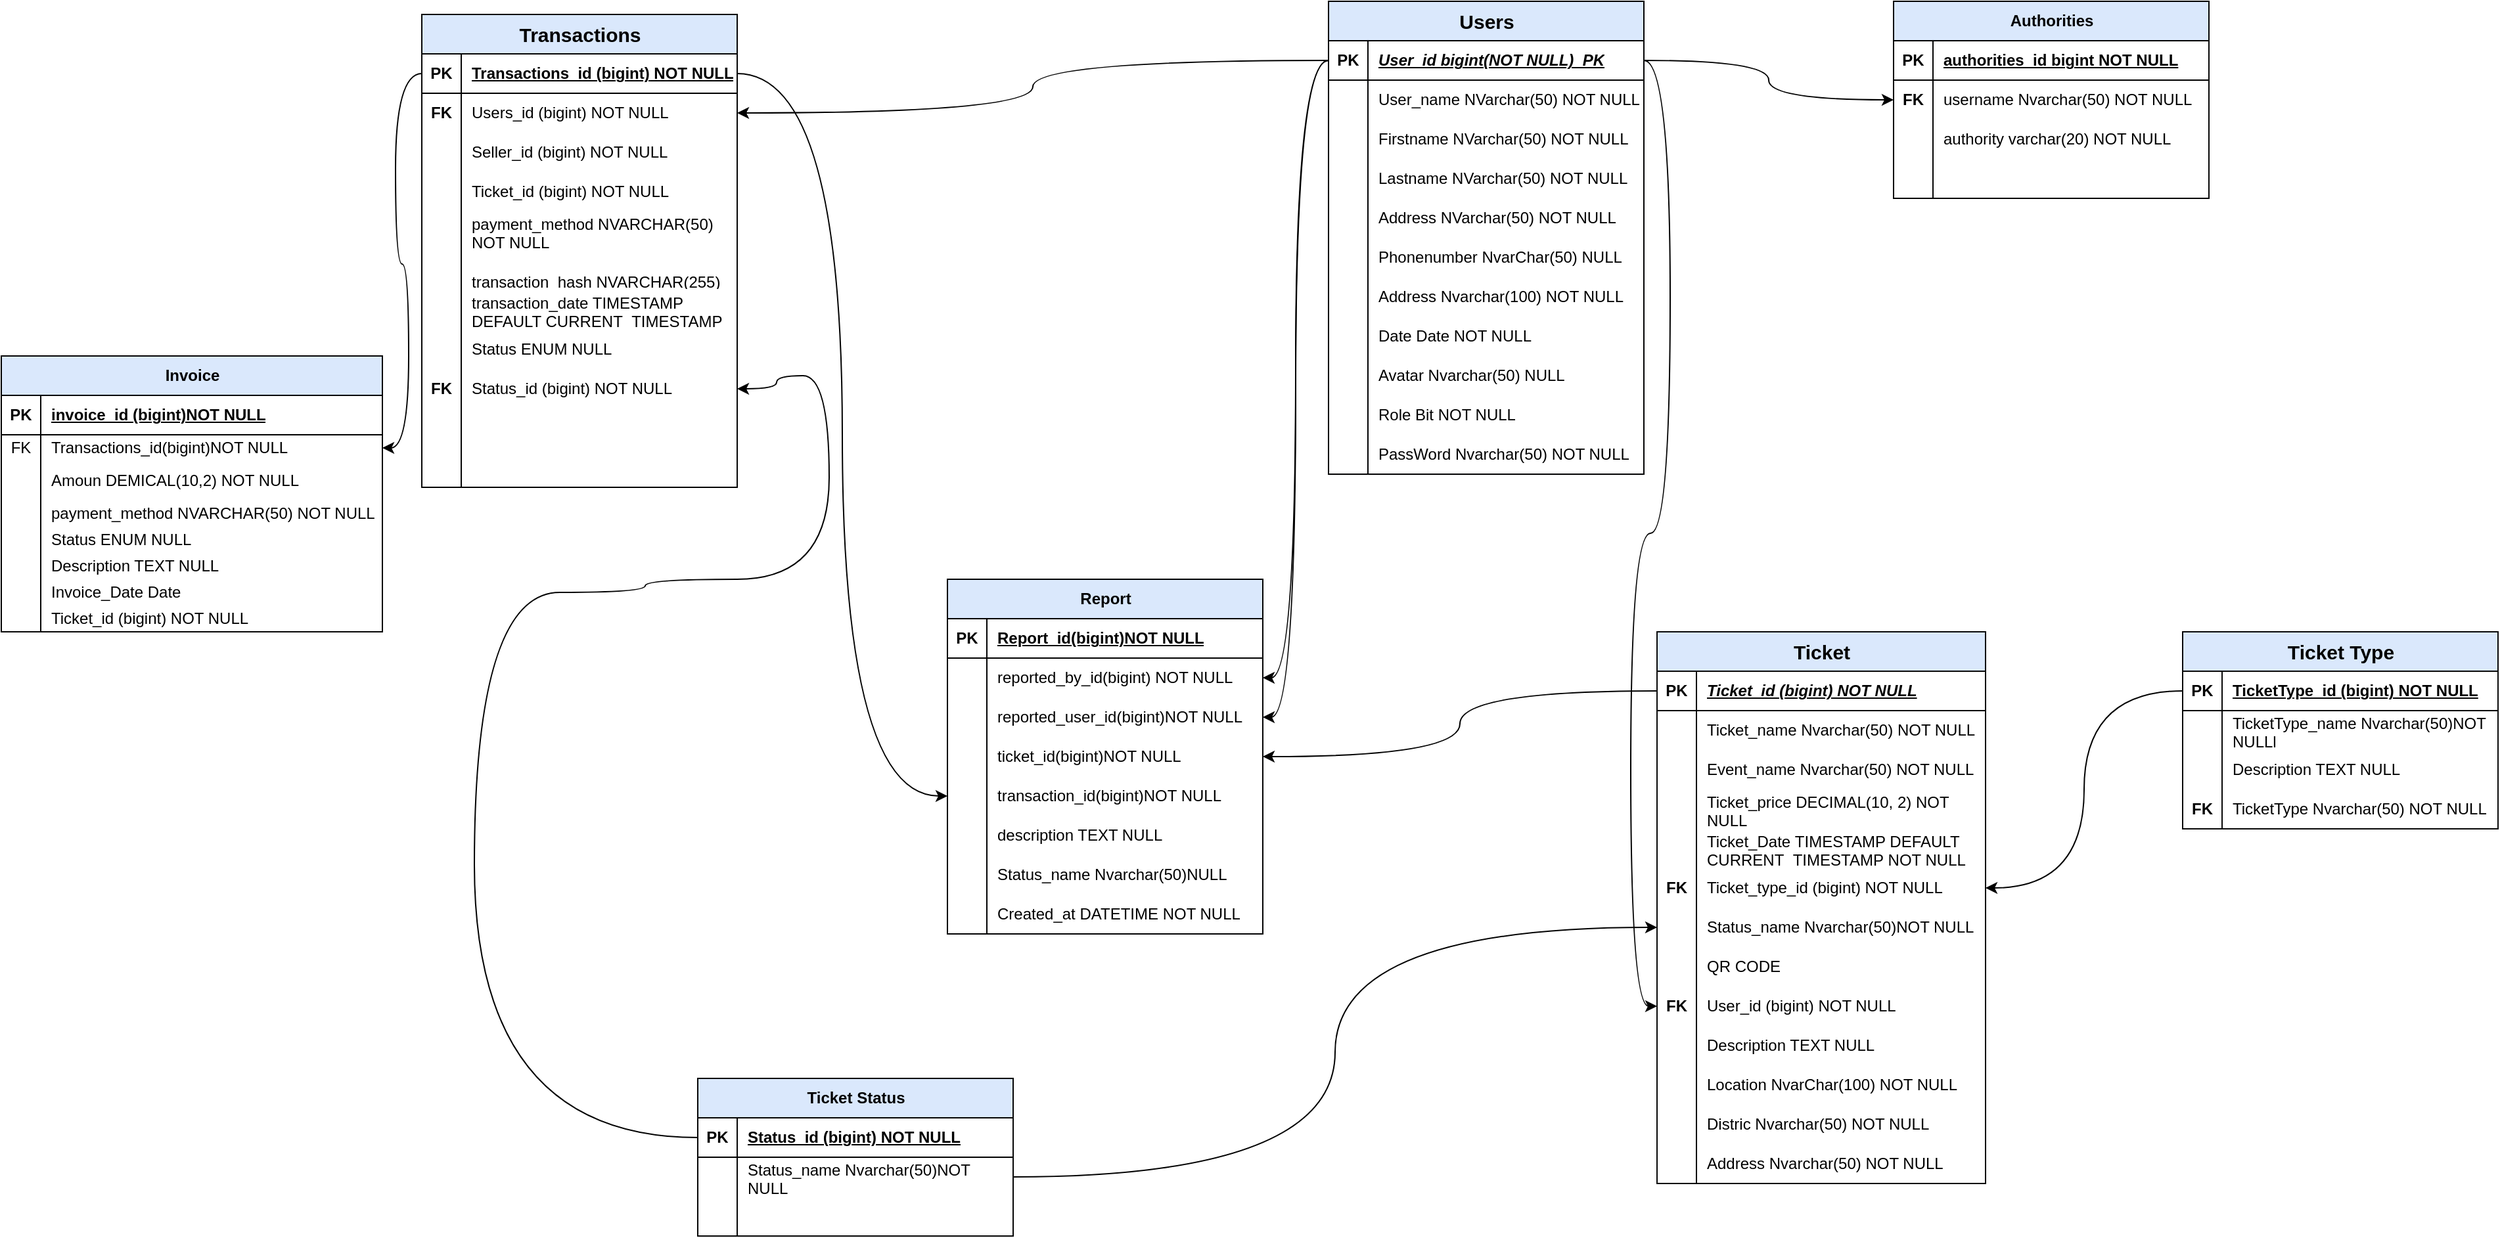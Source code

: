 <mxfile version="24.5.5" type="device">
  <diagram id="C5RBs43oDa-KdzZeNtuy" name="Page-1">
    <mxGraphModel dx="3389" dy="1664" grid="1" gridSize="10" guides="1" tooltips="1" connect="1" arrows="1" fold="1" page="1" pageScale="1" pageWidth="1169" pageHeight="827" math="0" shadow="0">
      <root>
        <mxCell id="WIyWlLk6GJQsqaUBKTNV-0" />
        <mxCell id="WIyWlLk6GJQsqaUBKTNV-1" parent="WIyWlLk6GJQsqaUBKTNV-0" />
        <mxCell id="dStqN-hzYOnMsrFKqR1W-81" value="&lt;b style=&quot;text-wrap: wrap;&quot;&gt;&lt;font style=&quot;font-size: 15px;&quot;&gt;Users&lt;/font&gt;&lt;/b&gt;" style="shape=table;startSize=30;container=1;collapsible=1;childLayout=tableLayout;fixedRows=1;rowLines=0;fontStyle=1;align=center;resizeLast=1;html=1;fillColor=#dae8fc;strokeColor=#020203;" parent="WIyWlLk6GJQsqaUBKTNV-1" vertex="1">
          <mxGeometry x="-120" y="-560" width="240" height="360" as="geometry" />
        </mxCell>
        <mxCell id="dStqN-hzYOnMsrFKqR1W-82" value="" style="shape=tableRow;horizontal=0;startSize=0;swimlaneHead=0;swimlaneBody=0;fillColor=none;collapsible=0;dropTarget=0;points=[[0,0.5],[1,0.5]];portConstraint=eastwest;top=0;left=0;right=0;bottom=1;" parent="dStqN-hzYOnMsrFKqR1W-81" vertex="1">
          <mxGeometry y="30" width="240" height="30" as="geometry" />
        </mxCell>
        <mxCell id="dStqN-hzYOnMsrFKqR1W-83" value="PK" style="shape=partialRectangle;connectable=0;fillColor=none;top=0;left=0;bottom=0;right=0;fontStyle=1;overflow=hidden;whiteSpace=wrap;html=1;" parent="dStqN-hzYOnMsrFKqR1W-82" vertex="1">
          <mxGeometry width="30" height="30" as="geometry">
            <mxRectangle width="30" height="30" as="alternateBounds" />
          </mxGeometry>
        </mxCell>
        <mxCell id="dStqN-hzYOnMsrFKqR1W-84" value="&lt;i style=&quot;font-weight: 400;&quot;&gt;&lt;b&gt;User_id bigint(NOT NULL)&amp;nbsp; PK&lt;/b&gt;&lt;/i&gt;" style="shape=partialRectangle;connectable=0;fillColor=none;top=0;left=0;bottom=0;right=0;align=left;spacingLeft=6;fontStyle=5;overflow=hidden;whiteSpace=wrap;html=1;" parent="dStqN-hzYOnMsrFKqR1W-82" vertex="1">
          <mxGeometry x="30" width="210" height="30" as="geometry">
            <mxRectangle width="210" height="30" as="alternateBounds" />
          </mxGeometry>
        </mxCell>
        <mxCell id="dStqN-hzYOnMsrFKqR1W-85" value="" style="shape=tableRow;horizontal=0;startSize=0;swimlaneHead=0;swimlaneBody=0;fillColor=none;collapsible=0;dropTarget=0;points=[[0,0.5],[1,0.5]];portConstraint=eastwest;top=0;left=0;right=0;bottom=0;" parent="dStqN-hzYOnMsrFKqR1W-81" vertex="1">
          <mxGeometry y="60" width="240" height="30" as="geometry" />
        </mxCell>
        <mxCell id="dStqN-hzYOnMsrFKqR1W-86" value="" style="shape=partialRectangle;connectable=0;fillColor=none;top=0;left=0;bottom=0;right=0;editable=1;overflow=hidden;whiteSpace=wrap;html=1;" parent="dStqN-hzYOnMsrFKqR1W-85" vertex="1">
          <mxGeometry width="30" height="30" as="geometry">
            <mxRectangle width="30" height="30" as="alternateBounds" />
          </mxGeometry>
        </mxCell>
        <mxCell id="dStqN-hzYOnMsrFKqR1W-87" value="User_name NVarchar(50) NOT NULL" style="shape=partialRectangle;connectable=0;fillColor=none;top=0;left=0;bottom=0;right=0;align=left;spacingLeft=6;overflow=hidden;whiteSpace=wrap;html=1;" parent="dStqN-hzYOnMsrFKqR1W-85" vertex="1">
          <mxGeometry x="30" width="210" height="30" as="geometry">
            <mxRectangle width="210" height="30" as="alternateBounds" />
          </mxGeometry>
        </mxCell>
        <mxCell id="dStqN-hzYOnMsrFKqR1W-88" value="" style="shape=tableRow;horizontal=0;startSize=0;swimlaneHead=0;swimlaneBody=0;fillColor=none;collapsible=0;dropTarget=0;points=[[0,0.5],[1,0.5]];portConstraint=eastwest;top=0;left=0;right=0;bottom=0;" parent="dStqN-hzYOnMsrFKqR1W-81" vertex="1">
          <mxGeometry y="90" width="240" height="30" as="geometry" />
        </mxCell>
        <mxCell id="dStqN-hzYOnMsrFKqR1W-89" value="" style="shape=partialRectangle;connectable=0;fillColor=none;top=0;left=0;bottom=0;right=0;editable=1;overflow=hidden;whiteSpace=wrap;html=1;" parent="dStqN-hzYOnMsrFKqR1W-88" vertex="1">
          <mxGeometry width="30" height="30" as="geometry">
            <mxRectangle width="30" height="30" as="alternateBounds" />
          </mxGeometry>
        </mxCell>
        <mxCell id="dStqN-hzYOnMsrFKqR1W-90" value="Firstname NVarchar(50) NOT NULL" style="shape=partialRectangle;connectable=0;fillColor=none;top=0;left=0;bottom=0;right=0;align=left;spacingLeft=6;overflow=hidden;whiteSpace=wrap;html=1;" parent="dStqN-hzYOnMsrFKqR1W-88" vertex="1">
          <mxGeometry x="30" width="210" height="30" as="geometry">
            <mxRectangle width="210" height="30" as="alternateBounds" />
          </mxGeometry>
        </mxCell>
        <mxCell id="dStqN-hzYOnMsrFKqR1W-91" value="" style="shape=tableRow;horizontal=0;startSize=0;swimlaneHead=0;swimlaneBody=0;fillColor=none;collapsible=0;dropTarget=0;points=[[0,0.5],[1,0.5]];portConstraint=eastwest;top=0;left=0;right=0;bottom=0;" parent="dStqN-hzYOnMsrFKqR1W-81" vertex="1">
          <mxGeometry y="120" width="240" height="30" as="geometry" />
        </mxCell>
        <mxCell id="dStqN-hzYOnMsrFKqR1W-92" value="" style="shape=partialRectangle;connectable=0;fillColor=none;top=0;left=0;bottom=0;right=0;editable=1;overflow=hidden;whiteSpace=wrap;html=1;" parent="dStqN-hzYOnMsrFKqR1W-91" vertex="1">
          <mxGeometry width="30" height="30" as="geometry">
            <mxRectangle width="30" height="30" as="alternateBounds" />
          </mxGeometry>
        </mxCell>
        <mxCell id="dStqN-hzYOnMsrFKqR1W-93" value="Lastname NVarchar(50) NOT NULL" style="shape=partialRectangle;connectable=0;fillColor=none;top=0;left=0;bottom=0;right=0;align=left;spacingLeft=6;overflow=hidden;whiteSpace=wrap;html=1;" parent="dStqN-hzYOnMsrFKqR1W-91" vertex="1">
          <mxGeometry x="30" width="210" height="30" as="geometry">
            <mxRectangle width="210" height="30" as="alternateBounds" />
          </mxGeometry>
        </mxCell>
        <mxCell id="dStqN-hzYOnMsrFKqR1W-94" value="" style="shape=tableRow;horizontal=0;startSize=0;swimlaneHead=0;swimlaneBody=0;fillColor=none;collapsible=0;dropTarget=0;points=[[0,0.5],[1,0.5]];portConstraint=eastwest;top=0;left=0;right=0;bottom=0;" parent="dStqN-hzYOnMsrFKqR1W-81" vertex="1">
          <mxGeometry y="150" width="240" height="30" as="geometry" />
        </mxCell>
        <mxCell id="dStqN-hzYOnMsrFKqR1W-95" value="" style="shape=partialRectangle;connectable=0;fillColor=none;top=0;left=0;bottom=0;right=0;editable=1;overflow=hidden;whiteSpace=wrap;html=1;" parent="dStqN-hzYOnMsrFKqR1W-94" vertex="1">
          <mxGeometry width="30" height="30" as="geometry">
            <mxRectangle width="30" height="30" as="alternateBounds" />
          </mxGeometry>
        </mxCell>
        <mxCell id="dStqN-hzYOnMsrFKqR1W-96" value="Address NVarchar(50) NOT NULL" style="shape=partialRectangle;connectable=0;fillColor=none;top=0;left=0;bottom=0;right=0;align=left;spacingLeft=6;overflow=hidden;whiteSpace=wrap;html=1;" parent="dStqN-hzYOnMsrFKqR1W-94" vertex="1">
          <mxGeometry x="30" width="210" height="30" as="geometry">
            <mxRectangle width="210" height="30" as="alternateBounds" />
          </mxGeometry>
        </mxCell>
        <mxCell id="dStqN-hzYOnMsrFKqR1W-97" value="" style="shape=tableRow;horizontal=0;startSize=0;swimlaneHead=0;swimlaneBody=0;fillColor=none;collapsible=0;dropTarget=0;points=[[0,0.5],[1,0.5]];portConstraint=eastwest;top=0;left=0;right=0;bottom=0;" parent="dStqN-hzYOnMsrFKqR1W-81" vertex="1">
          <mxGeometry y="180" width="240" height="30" as="geometry" />
        </mxCell>
        <mxCell id="dStqN-hzYOnMsrFKqR1W-98" value="" style="shape=partialRectangle;connectable=0;fillColor=none;top=0;left=0;bottom=0;right=0;editable=1;overflow=hidden;whiteSpace=wrap;html=1;" parent="dStqN-hzYOnMsrFKqR1W-97" vertex="1">
          <mxGeometry width="30" height="30" as="geometry">
            <mxRectangle width="30" height="30" as="alternateBounds" />
          </mxGeometry>
        </mxCell>
        <mxCell id="dStqN-hzYOnMsrFKqR1W-99" value="Phonenumber NvarChar(50) NULL" style="shape=partialRectangle;connectable=0;fillColor=none;top=0;left=0;bottom=0;right=0;align=left;spacingLeft=6;overflow=hidden;whiteSpace=wrap;html=1;" parent="dStqN-hzYOnMsrFKqR1W-97" vertex="1">
          <mxGeometry x="30" width="210" height="30" as="geometry">
            <mxRectangle width="210" height="30" as="alternateBounds" />
          </mxGeometry>
        </mxCell>
        <mxCell id="dStqN-hzYOnMsrFKqR1W-100" value="" style="shape=tableRow;horizontal=0;startSize=0;swimlaneHead=0;swimlaneBody=0;fillColor=none;collapsible=0;dropTarget=0;points=[[0,0.5],[1,0.5]];portConstraint=eastwest;top=0;left=0;right=0;bottom=0;" parent="dStqN-hzYOnMsrFKqR1W-81" vertex="1">
          <mxGeometry y="210" width="240" height="30" as="geometry" />
        </mxCell>
        <mxCell id="dStqN-hzYOnMsrFKqR1W-101" value="" style="shape=partialRectangle;connectable=0;fillColor=none;top=0;left=0;bottom=0;right=0;editable=1;overflow=hidden;whiteSpace=wrap;html=1;" parent="dStqN-hzYOnMsrFKqR1W-100" vertex="1">
          <mxGeometry width="30" height="30" as="geometry">
            <mxRectangle width="30" height="30" as="alternateBounds" />
          </mxGeometry>
        </mxCell>
        <mxCell id="dStqN-hzYOnMsrFKqR1W-102" value="Address Nvarchar(100) NOT NULL" style="shape=partialRectangle;connectable=0;fillColor=none;top=0;left=0;bottom=0;right=0;align=left;spacingLeft=6;overflow=hidden;whiteSpace=wrap;html=1;" parent="dStqN-hzYOnMsrFKqR1W-100" vertex="1">
          <mxGeometry x="30" width="210" height="30" as="geometry">
            <mxRectangle width="210" height="30" as="alternateBounds" />
          </mxGeometry>
        </mxCell>
        <mxCell id="dStqN-hzYOnMsrFKqR1W-103" value="" style="shape=tableRow;horizontal=0;startSize=0;swimlaneHead=0;swimlaneBody=0;fillColor=none;collapsible=0;dropTarget=0;points=[[0,0.5],[1,0.5]];portConstraint=eastwest;top=0;left=0;right=0;bottom=0;" parent="dStqN-hzYOnMsrFKqR1W-81" vertex="1">
          <mxGeometry y="240" width="240" height="30" as="geometry" />
        </mxCell>
        <mxCell id="dStqN-hzYOnMsrFKqR1W-104" value="" style="shape=partialRectangle;connectable=0;fillColor=none;top=0;left=0;bottom=0;right=0;editable=1;overflow=hidden;whiteSpace=wrap;html=1;" parent="dStqN-hzYOnMsrFKqR1W-103" vertex="1">
          <mxGeometry width="30" height="30" as="geometry">
            <mxRectangle width="30" height="30" as="alternateBounds" />
          </mxGeometry>
        </mxCell>
        <mxCell id="dStqN-hzYOnMsrFKqR1W-105" value="Date Date NOT NULL" style="shape=partialRectangle;connectable=0;fillColor=none;top=0;left=0;bottom=0;right=0;align=left;spacingLeft=6;overflow=hidden;whiteSpace=wrap;html=1;" parent="dStqN-hzYOnMsrFKqR1W-103" vertex="1">
          <mxGeometry x="30" width="210" height="30" as="geometry">
            <mxRectangle width="210" height="30" as="alternateBounds" />
          </mxGeometry>
        </mxCell>
        <mxCell id="dStqN-hzYOnMsrFKqR1W-106" value="" style="shape=tableRow;horizontal=0;startSize=0;swimlaneHead=0;swimlaneBody=0;fillColor=none;collapsible=0;dropTarget=0;points=[[0,0.5],[1,0.5]];portConstraint=eastwest;top=0;left=0;right=0;bottom=0;" parent="dStqN-hzYOnMsrFKqR1W-81" vertex="1">
          <mxGeometry y="270" width="240" height="30" as="geometry" />
        </mxCell>
        <mxCell id="dStqN-hzYOnMsrFKqR1W-107" value="" style="shape=partialRectangle;connectable=0;fillColor=none;top=0;left=0;bottom=0;right=0;editable=1;overflow=hidden;whiteSpace=wrap;html=1;" parent="dStqN-hzYOnMsrFKqR1W-106" vertex="1">
          <mxGeometry width="30" height="30" as="geometry">
            <mxRectangle width="30" height="30" as="alternateBounds" />
          </mxGeometry>
        </mxCell>
        <mxCell id="dStqN-hzYOnMsrFKqR1W-108" value="Avatar Nvarchar(50) NULL" style="shape=partialRectangle;connectable=0;fillColor=none;top=0;left=0;bottom=0;right=0;align=left;spacingLeft=6;overflow=hidden;whiteSpace=wrap;html=1;" parent="dStqN-hzYOnMsrFKqR1W-106" vertex="1">
          <mxGeometry x="30" width="210" height="30" as="geometry">
            <mxRectangle width="210" height="30" as="alternateBounds" />
          </mxGeometry>
        </mxCell>
        <mxCell id="dStqN-hzYOnMsrFKqR1W-137" value="" style="shape=tableRow;horizontal=0;startSize=0;swimlaneHead=0;swimlaneBody=0;fillColor=none;collapsible=0;dropTarget=0;points=[[0,0.5],[1,0.5]];portConstraint=eastwest;top=0;left=0;right=0;bottom=0;" parent="dStqN-hzYOnMsrFKqR1W-81" vertex="1">
          <mxGeometry y="300" width="240" height="30" as="geometry" />
        </mxCell>
        <mxCell id="dStqN-hzYOnMsrFKqR1W-138" value="" style="shape=partialRectangle;connectable=0;fillColor=none;top=0;left=0;bottom=0;right=0;editable=1;overflow=hidden;whiteSpace=wrap;html=1;" parent="dStqN-hzYOnMsrFKqR1W-137" vertex="1">
          <mxGeometry width="30" height="30" as="geometry">
            <mxRectangle width="30" height="30" as="alternateBounds" />
          </mxGeometry>
        </mxCell>
        <mxCell id="dStqN-hzYOnMsrFKqR1W-139" value="Role Bit NOT NULL" style="shape=partialRectangle;connectable=0;fillColor=none;top=0;left=0;bottom=0;right=0;align=left;spacingLeft=6;overflow=hidden;whiteSpace=wrap;html=1;" parent="dStqN-hzYOnMsrFKqR1W-137" vertex="1">
          <mxGeometry x="30" width="210" height="30" as="geometry">
            <mxRectangle width="210" height="30" as="alternateBounds" />
          </mxGeometry>
        </mxCell>
        <mxCell id="dStqN-hzYOnMsrFKqR1W-207" value="" style="shape=tableRow;horizontal=0;startSize=0;swimlaneHead=0;swimlaneBody=0;fillColor=none;collapsible=0;dropTarget=0;points=[[0,0.5],[1,0.5]];portConstraint=eastwest;top=0;left=0;right=0;bottom=0;" parent="dStqN-hzYOnMsrFKqR1W-81" vertex="1">
          <mxGeometry y="330" width="240" height="30" as="geometry" />
        </mxCell>
        <mxCell id="dStqN-hzYOnMsrFKqR1W-208" value="" style="shape=partialRectangle;connectable=0;fillColor=none;top=0;left=0;bottom=0;right=0;editable=1;overflow=hidden;whiteSpace=wrap;html=1;" parent="dStqN-hzYOnMsrFKqR1W-207" vertex="1">
          <mxGeometry width="30" height="30" as="geometry">
            <mxRectangle width="30" height="30" as="alternateBounds" />
          </mxGeometry>
        </mxCell>
        <mxCell id="dStqN-hzYOnMsrFKqR1W-209" value="PassWord Nvarchar(50) NOT NULL" style="shape=partialRectangle;connectable=0;fillColor=none;top=0;left=0;bottom=0;right=0;align=left;spacingLeft=6;overflow=hidden;whiteSpace=wrap;html=1;" parent="dStqN-hzYOnMsrFKqR1W-207" vertex="1">
          <mxGeometry x="30" width="210" height="30" as="geometry">
            <mxRectangle width="210" height="30" as="alternateBounds" />
          </mxGeometry>
        </mxCell>
        <mxCell id="dStqN-hzYOnMsrFKqR1W-140" value="&lt;b style=&quot;text-wrap: wrap;&quot;&gt;&lt;font style=&quot;font-size: 15px;&quot;&gt;Ticket&lt;/font&gt;&lt;/b&gt;" style="shape=table;startSize=30;container=1;collapsible=1;childLayout=tableLayout;fixedRows=1;rowLines=0;fontStyle=1;align=center;resizeLast=1;html=1;fillColor=#dae8fc;strokeColor=#080808;" parent="WIyWlLk6GJQsqaUBKTNV-1" vertex="1">
          <mxGeometry x="130" y="-80" width="250" height="420" as="geometry" />
        </mxCell>
        <mxCell id="dStqN-hzYOnMsrFKqR1W-141" value="" style="shape=tableRow;horizontal=0;startSize=0;swimlaneHead=0;swimlaneBody=0;fillColor=none;collapsible=0;dropTarget=0;points=[[0,0.5],[1,0.5]];portConstraint=eastwest;top=0;left=0;right=0;bottom=1;" parent="dStqN-hzYOnMsrFKqR1W-140" vertex="1">
          <mxGeometry y="30" width="250" height="30" as="geometry" />
        </mxCell>
        <mxCell id="dStqN-hzYOnMsrFKqR1W-142" value="PK" style="shape=partialRectangle;connectable=0;fillColor=none;top=0;left=0;bottom=0;right=0;fontStyle=1;overflow=hidden;whiteSpace=wrap;html=1;" parent="dStqN-hzYOnMsrFKqR1W-141" vertex="1">
          <mxGeometry width="30" height="30" as="geometry">
            <mxRectangle width="30" height="30" as="alternateBounds" />
          </mxGeometry>
        </mxCell>
        <mxCell id="dStqN-hzYOnMsrFKqR1W-143" value="&lt;b&gt;&lt;i&gt;Ticket_id (bigint) NOT NULL&lt;/i&gt;&lt;/b&gt;" style="shape=partialRectangle;connectable=0;fillColor=none;top=0;left=0;bottom=0;right=0;align=left;spacingLeft=6;fontStyle=5;overflow=hidden;whiteSpace=wrap;html=1;" parent="dStqN-hzYOnMsrFKqR1W-141" vertex="1">
          <mxGeometry x="30" width="220" height="30" as="geometry">
            <mxRectangle width="220" height="30" as="alternateBounds" />
          </mxGeometry>
        </mxCell>
        <mxCell id="dStqN-hzYOnMsrFKqR1W-144" value="" style="shape=tableRow;horizontal=0;startSize=0;swimlaneHead=0;swimlaneBody=0;fillColor=none;collapsible=0;dropTarget=0;points=[[0,0.5],[1,0.5]];portConstraint=eastwest;top=0;left=0;right=0;bottom=0;" parent="dStqN-hzYOnMsrFKqR1W-140" vertex="1">
          <mxGeometry y="60" width="250" height="30" as="geometry" />
        </mxCell>
        <mxCell id="dStqN-hzYOnMsrFKqR1W-145" value="" style="shape=partialRectangle;connectable=0;fillColor=none;top=0;left=0;bottom=0;right=0;editable=1;overflow=hidden;whiteSpace=wrap;html=1;" parent="dStqN-hzYOnMsrFKqR1W-144" vertex="1">
          <mxGeometry width="30" height="30" as="geometry">
            <mxRectangle width="30" height="30" as="alternateBounds" />
          </mxGeometry>
        </mxCell>
        <mxCell id="dStqN-hzYOnMsrFKqR1W-146" value="Ticket_name Nvarchar(50) NOT NULL" style="shape=partialRectangle;connectable=0;fillColor=none;top=0;left=0;bottom=0;right=0;align=left;spacingLeft=6;overflow=hidden;whiteSpace=wrap;html=1;" parent="dStqN-hzYOnMsrFKqR1W-144" vertex="1">
          <mxGeometry x="30" width="220" height="30" as="geometry">
            <mxRectangle width="220" height="30" as="alternateBounds" />
          </mxGeometry>
        </mxCell>
        <mxCell id="dStqN-hzYOnMsrFKqR1W-147" value="" style="shape=tableRow;horizontal=0;startSize=0;swimlaneHead=0;swimlaneBody=0;fillColor=none;collapsible=0;dropTarget=0;points=[[0,0.5],[1,0.5]];portConstraint=eastwest;top=0;left=0;right=0;bottom=0;" parent="dStqN-hzYOnMsrFKqR1W-140" vertex="1">
          <mxGeometry y="90" width="250" height="30" as="geometry" />
        </mxCell>
        <mxCell id="dStqN-hzYOnMsrFKqR1W-148" value="" style="shape=partialRectangle;connectable=0;fillColor=none;top=0;left=0;bottom=0;right=0;editable=1;overflow=hidden;whiteSpace=wrap;html=1;" parent="dStqN-hzYOnMsrFKqR1W-147" vertex="1">
          <mxGeometry width="30" height="30" as="geometry">
            <mxRectangle width="30" height="30" as="alternateBounds" />
          </mxGeometry>
        </mxCell>
        <mxCell id="dStqN-hzYOnMsrFKqR1W-149" value="Event_name Nvarchar(50) NOT NULL" style="shape=partialRectangle;connectable=0;fillColor=none;top=0;left=0;bottom=0;right=0;align=left;spacingLeft=6;overflow=hidden;whiteSpace=wrap;html=1;" parent="dStqN-hzYOnMsrFKqR1W-147" vertex="1">
          <mxGeometry x="30" width="220" height="30" as="geometry">
            <mxRectangle width="220" height="30" as="alternateBounds" />
          </mxGeometry>
        </mxCell>
        <mxCell id="dStqN-hzYOnMsrFKqR1W-150" value="" style="shape=tableRow;horizontal=0;startSize=0;swimlaneHead=0;swimlaneBody=0;fillColor=none;collapsible=0;dropTarget=0;points=[[0,0.5],[1,0.5]];portConstraint=eastwest;top=0;left=0;right=0;bottom=0;" parent="dStqN-hzYOnMsrFKqR1W-140" vertex="1">
          <mxGeometry y="120" width="250" height="30" as="geometry" />
        </mxCell>
        <mxCell id="dStqN-hzYOnMsrFKqR1W-151" value="" style="shape=partialRectangle;connectable=0;fillColor=none;top=0;left=0;bottom=0;right=0;editable=1;overflow=hidden;whiteSpace=wrap;html=1;" parent="dStqN-hzYOnMsrFKqR1W-150" vertex="1">
          <mxGeometry width="30" height="30" as="geometry">
            <mxRectangle width="30" height="30" as="alternateBounds" />
          </mxGeometry>
        </mxCell>
        <mxCell id="dStqN-hzYOnMsrFKqR1W-152" value="Ticket_price&amp;nbsp;&lt;span class=&quot;hljs-type&quot;&gt;DECIMAL&lt;/span&gt;(&lt;span class=&quot;hljs-number&quot;&gt;10&lt;/span&gt;, &lt;span class=&quot;hljs-number&quot;&gt;2&lt;/span&gt;) &lt;span class=&quot;hljs-keyword&quot;&gt;NOT&lt;/span&gt; &lt;span class=&quot;hljs-keyword&quot;&gt;NULL&lt;/span&gt;" style="shape=partialRectangle;connectable=0;fillColor=none;top=0;left=0;bottom=0;right=0;align=left;spacingLeft=6;overflow=hidden;whiteSpace=wrap;html=1;" parent="dStqN-hzYOnMsrFKqR1W-150" vertex="1">
          <mxGeometry x="30" width="220" height="30" as="geometry">
            <mxRectangle width="220" height="30" as="alternateBounds" />
          </mxGeometry>
        </mxCell>
        <mxCell id="dStqN-hzYOnMsrFKqR1W-166" value="" style="shape=tableRow;horizontal=0;startSize=0;swimlaneHead=0;swimlaneBody=0;fillColor=none;collapsible=0;dropTarget=0;points=[[0,0.5],[1,0.5]];portConstraint=eastwest;top=0;left=0;right=0;bottom=0;" parent="dStqN-hzYOnMsrFKqR1W-140" vertex="1">
          <mxGeometry y="150" width="250" height="30" as="geometry" />
        </mxCell>
        <mxCell id="dStqN-hzYOnMsrFKqR1W-167" value="" style="shape=partialRectangle;connectable=0;fillColor=none;top=0;left=0;bottom=0;right=0;editable=1;overflow=hidden;whiteSpace=wrap;html=1;" parent="dStqN-hzYOnMsrFKqR1W-166" vertex="1">
          <mxGeometry width="30" height="30" as="geometry">
            <mxRectangle width="30" height="30" as="alternateBounds" />
          </mxGeometry>
        </mxCell>
        <mxCell id="dStqN-hzYOnMsrFKqR1W-168" value="Ticket_Date&amp;nbsp;&lt;span class=&quot;hljs-type&quot;&gt;TIMESTAMP&lt;/span&gt; &lt;span class=&quot;hljs-keyword&quot;&gt;DEFAULT&lt;/span&gt; &lt;span class=&quot;hljs-built_in&quot;&gt;CURRENT_TIMESTAMP&lt;/span&gt;&amp;nbsp;NOT NULL" style="shape=partialRectangle;connectable=0;fillColor=none;top=0;left=0;bottom=0;right=0;align=left;spacingLeft=6;overflow=hidden;whiteSpace=wrap;html=1;" parent="dStqN-hzYOnMsrFKqR1W-166" vertex="1">
          <mxGeometry x="30" width="220" height="30" as="geometry">
            <mxRectangle width="220" height="30" as="alternateBounds" />
          </mxGeometry>
        </mxCell>
        <mxCell id="dStqN-hzYOnMsrFKqR1W-169" value="" style="shape=tableRow;horizontal=0;startSize=0;swimlaneHead=0;swimlaneBody=0;fillColor=none;collapsible=0;dropTarget=0;points=[[0,0.5],[1,0.5]];portConstraint=eastwest;top=0;left=0;right=0;bottom=0;" parent="dStqN-hzYOnMsrFKqR1W-140" vertex="1">
          <mxGeometry y="180" width="250" height="30" as="geometry" />
        </mxCell>
        <mxCell id="dStqN-hzYOnMsrFKqR1W-170" value="&lt;b&gt;FK&lt;/b&gt;" style="shape=partialRectangle;connectable=0;fillColor=none;top=0;left=0;bottom=0;right=0;editable=1;overflow=hidden;whiteSpace=wrap;html=1;" parent="dStqN-hzYOnMsrFKqR1W-169" vertex="1">
          <mxGeometry width="30" height="30" as="geometry">
            <mxRectangle width="30" height="30" as="alternateBounds" />
          </mxGeometry>
        </mxCell>
        <mxCell id="dStqN-hzYOnMsrFKqR1W-171" value="Ticket_type_id (bigint) NOT NULL&amp;nbsp;" style="shape=partialRectangle;connectable=0;fillColor=none;top=0;left=0;bottom=0;right=0;align=left;spacingLeft=6;overflow=hidden;whiteSpace=wrap;html=1;" parent="dStqN-hzYOnMsrFKqR1W-169" vertex="1">
          <mxGeometry x="30" width="220" height="30" as="geometry">
            <mxRectangle width="220" height="30" as="alternateBounds" />
          </mxGeometry>
        </mxCell>
        <mxCell id="dStqN-hzYOnMsrFKqR1W-191" value="" style="shape=tableRow;horizontal=0;startSize=0;swimlaneHead=0;swimlaneBody=0;fillColor=none;collapsible=0;dropTarget=0;points=[[0,0.5],[1,0.5]];portConstraint=eastwest;top=0;left=0;right=0;bottom=0;" parent="dStqN-hzYOnMsrFKqR1W-140" vertex="1">
          <mxGeometry y="210" width="250" height="30" as="geometry" />
        </mxCell>
        <mxCell id="dStqN-hzYOnMsrFKqR1W-192" value="" style="shape=partialRectangle;connectable=0;fillColor=none;top=0;left=0;bottom=0;right=0;editable=1;overflow=hidden;whiteSpace=wrap;html=1;" parent="dStqN-hzYOnMsrFKqR1W-191" vertex="1">
          <mxGeometry width="30" height="30" as="geometry">
            <mxRectangle width="30" height="30" as="alternateBounds" />
          </mxGeometry>
        </mxCell>
        <mxCell id="dStqN-hzYOnMsrFKqR1W-193" value="Status_name Nvarchar(50)NOT NULL" style="shape=partialRectangle;connectable=0;fillColor=none;top=0;left=0;bottom=0;right=0;align=left;spacingLeft=6;overflow=hidden;whiteSpace=wrap;html=1;" parent="dStqN-hzYOnMsrFKqR1W-191" vertex="1">
          <mxGeometry x="30" width="220" height="30" as="geometry">
            <mxRectangle width="220" height="30" as="alternateBounds" />
          </mxGeometry>
        </mxCell>
        <mxCell id="pVhd5FxU40KObNuXqX1N-74" value="" style="shape=tableRow;horizontal=0;startSize=0;swimlaneHead=0;swimlaneBody=0;fillColor=none;collapsible=0;dropTarget=0;points=[[0,0.5],[1,0.5]];portConstraint=eastwest;top=0;left=0;right=0;bottom=0;" vertex="1" parent="dStqN-hzYOnMsrFKqR1W-140">
          <mxGeometry y="240" width="250" height="30" as="geometry" />
        </mxCell>
        <mxCell id="pVhd5FxU40KObNuXqX1N-75" value="" style="shape=partialRectangle;connectable=0;fillColor=none;top=0;left=0;bottom=0;right=0;editable=1;overflow=hidden;whiteSpace=wrap;html=1;" vertex="1" parent="pVhd5FxU40KObNuXqX1N-74">
          <mxGeometry width="30" height="30" as="geometry">
            <mxRectangle width="30" height="30" as="alternateBounds" />
          </mxGeometry>
        </mxCell>
        <mxCell id="pVhd5FxU40KObNuXqX1N-76" value="QR CODE" style="shape=partialRectangle;connectable=0;fillColor=none;top=0;left=0;bottom=0;right=0;align=left;spacingLeft=6;overflow=hidden;whiteSpace=wrap;html=1;" vertex="1" parent="pVhd5FxU40KObNuXqX1N-74">
          <mxGeometry x="30" width="220" height="30" as="geometry">
            <mxRectangle width="220" height="30" as="alternateBounds" />
          </mxGeometry>
        </mxCell>
        <mxCell id="pVhd5FxU40KObNuXqX1N-80" value="" style="shape=tableRow;horizontal=0;startSize=0;swimlaneHead=0;swimlaneBody=0;fillColor=none;collapsible=0;dropTarget=0;points=[[0,0.5],[1,0.5]];portConstraint=eastwest;top=0;left=0;right=0;bottom=0;" vertex="1" parent="dStqN-hzYOnMsrFKqR1W-140">
          <mxGeometry y="270" width="250" height="30" as="geometry" />
        </mxCell>
        <mxCell id="pVhd5FxU40KObNuXqX1N-81" value="&lt;b&gt;FK&lt;/b&gt;" style="shape=partialRectangle;connectable=0;fillColor=none;top=0;left=0;bottom=0;right=0;editable=1;overflow=hidden;whiteSpace=wrap;html=1;" vertex="1" parent="pVhd5FxU40KObNuXqX1N-80">
          <mxGeometry width="30" height="30" as="geometry">
            <mxRectangle width="30" height="30" as="alternateBounds" />
          </mxGeometry>
        </mxCell>
        <mxCell id="pVhd5FxU40KObNuXqX1N-82" value="User_id (bigint) NOT NULL" style="shape=partialRectangle;connectable=0;fillColor=none;top=0;left=0;bottom=0;right=0;align=left;spacingLeft=6;overflow=hidden;whiteSpace=wrap;html=1;" vertex="1" parent="pVhd5FxU40KObNuXqX1N-80">
          <mxGeometry x="30" width="220" height="30" as="geometry">
            <mxRectangle width="220" height="30" as="alternateBounds" />
          </mxGeometry>
        </mxCell>
        <mxCell id="pVhd5FxU40KObNuXqX1N-98" value="" style="shape=tableRow;horizontal=0;startSize=0;swimlaneHead=0;swimlaneBody=0;fillColor=none;collapsible=0;dropTarget=0;points=[[0,0.5],[1,0.5]];portConstraint=eastwest;top=0;left=0;right=0;bottom=0;" vertex="1" parent="dStqN-hzYOnMsrFKqR1W-140">
          <mxGeometry y="300" width="250" height="30" as="geometry" />
        </mxCell>
        <mxCell id="pVhd5FxU40KObNuXqX1N-99" value="" style="shape=partialRectangle;connectable=0;fillColor=none;top=0;left=0;bottom=0;right=0;editable=1;overflow=hidden;whiteSpace=wrap;html=1;" vertex="1" parent="pVhd5FxU40KObNuXqX1N-98">
          <mxGeometry width="30" height="30" as="geometry">
            <mxRectangle width="30" height="30" as="alternateBounds" />
          </mxGeometry>
        </mxCell>
        <mxCell id="pVhd5FxU40KObNuXqX1N-100" value="Description TEXT NULL" style="shape=partialRectangle;connectable=0;fillColor=none;top=0;left=0;bottom=0;right=0;align=left;spacingLeft=6;overflow=hidden;whiteSpace=wrap;html=1;" vertex="1" parent="pVhd5FxU40KObNuXqX1N-98">
          <mxGeometry x="30" width="220" height="30" as="geometry">
            <mxRectangle width="220" height="30" as="alternateBounds" />
          </mxGeometry>
        </mxCell>
        <mxCell id="pVhd5FxU40KObNuXqX1N-102" value="" style="shape=tableRow;horizontal=0;startSize=0;swimlaneHead=0;swimlaneBody=0;fillColor=none;collapsible=0;dropTarget=0;points=[[0,0.5],[1,0.5]];portConstraint=eastwest;top=0;left=0;right=0;bottom=0;" vertex="1" parent="dStqN-hzYOnMsrFKqR1W-140">
          <mxGeometry y="330" width="250" height="30" as="geometry" />
        </mxCell>
        <mxCell id="pVhd5FxU40KObNuXqX1N-103" value="" style="shape=partialRectangle;connectable=0;fillColor=none;top=0;left=0;bottom=0;right=0;editable=1;overflow=hidden;whiteSpace=wrap;html=1;" vertex="1" parent="pVhd5FxU40KObNuXqX1N-102">
          <mxGeometry width="30" height="30" as="geometry">
            <mxRectangle width="30" height="30" as="alternateBounds" />
          </mxGeometry>
        </mxCell>
        <mxCell id="pVhd5FxU40KObNuXqX1N-104" value="Location NvarChar(100) NOT NULL" style="shape=partialRectangle;connectable=0;fillColor=none;top=0;left=0;bottom=0;right=0;align=left;spacingLeft=6;overflow=hidden;whiteSpace=wrap;html=1;" vertex="1" parent="pVhd5FxU40KObNuXqX1N-102">
          <mxGeometry x="30" width="220" height="30" as="geometry">
            <mxRectangle width="220" height="30" as="alternateBounds" />
          </mxGeometry>
        </mxCell>
        <mxCell id="pVhd5FxU40KObNuXqX1N-105" value="" style="shape=tableRow;horizontal=0;startSize=0;swimlaneHead=0;swimlaneBody=0;fillColor=none;collapsible=0;dropTarget=0;points=[[0,0.5],[1,0.5]];portConstraint=eastwest;top=0;left=0;right=0;bottom=0;" vertex="1" parent="dStqN-hzYOnMsrFKqR1W-140">
          <mxGeometry y="360" width="250" height="30" as="geometry" />
        </mxCell>
        <mxCell id="pVhd5FxU40KObNuXqX1N-106" value="" style="shape=partialRectangle;connectable=0;fillColor=none;top=0;left=0;bottom=0;right=0;editable=1;overflow=hidden;whiteSpace=wrap;html=1;" vertex="1" parent="pVhd5FxU40KObNuXqX1N-105">
          <mxGeometry width="30" height="30" as="geometry">
            <mxRectangle width="30" height="30" as="alternateBounds" />
          </mxGeometry>
        </mxCell>
        <mxCell id="pVhd5FxU40KObNuXqX1N-107" value="Distric Nvarchar(50) NOT NULL" style="shape=partialRectangle;connectable=0;fillColor=none;top=0;left=0;bottom=0;right=0;align=left;spacingLeft=6;overflow=hidden;whiteSpace=wrap;html=1;" vertex="1" parent="pVhd5FxU40KObNuXqX1N-105">
          <mxGeometry x="30" width="220" height="30" as="geometry">
            <mxRectangle width="220" height="30" as="alternateBounds" />
          </mxGeometry>
        </mxCell>
        <mxCell id="pVhd5FxU40KObNuXqX1N-108" value="" style="shape=tableRow;horizontal=0;startSize=0;swimlaneHead=0;swimlaneBody=0;fillColor=none;collapsible=0;dropTarget=0;points=[[0,0.5],[1,0.5]];portConstraint=eastwest;top=0;left=0;right=0;bottom=0;" vertex="1" parent="dStqN-hzYOnMsrFKqR1W-140">
          <mxGeometry y="390" width="250" height="30" as="geometry" />
        </mxCell>
        <mxCell id="pVhd5FxU40KObNuXqX1N-109" value="" style="shape=partialRectangle;connectable=0;fillColor=none;top=0;left=0;bottom=0;right=0;editable=1;overflow=hidden;whiteSpace=wrap;html=1;" vertex="1" parent="pVhd5FxU40KObNuXqX1N-108">
          <mxGeometry width="30" height="30" as="geometry">
            <mxRectangle width="30" height="30" as="alternateBounds" />
          </mxGeometry>
        </mxCell>
        <mxCell id="pVhd5FxU40KObNuXqX1N-110" value="Address Nvarchar(50) NOT NULL" style="shape=partialRectangle;connectable=0;fillColor=none;top=0;left=0;bottom=0;right=0;align=left;spacingLeft=6;overflow=hidden;whiteSpace=wrap;html=1;" vertex="1" parent="pVhd5FxU40KObNuXqX1N-108">
          <mxGeometry x="30" width="220" height="30" as="geometry">
            <mxRectangle width="220" height="30" as="alternateBounds" />
          </mxGeometry>
        </mxCell>
        <mxCell id="dStqN-hzYOnMsrFKqR1W-194" value="&lt;font style=&quot;font-size: 15px;&quot;&gt;Ticket Type&lt;/font&gt;" style="shape=table;startSize=30;container=1;collapsible=1;childLayout=tableLayout;fixedRows=1;rowLines=0;fontStyle=1;align=center;resizeLast=1;html=1;fillColor=#dae8fc;strokeColor=#080808;" parent="WIyWlLk6GJQsqaUBKTNV-1" vertex="1">
          <mxGeometry x="530" y="-80" width="240" height="150" as="geometry" />
        </mxCell>
        <mxCell id="dStqN-hzYOnMsrFKqR1W-195" value="" style="shape=tableRow;horizontal=0;startSize=0;swimlaneHead=0;swimlaneBody=0;fillColor=none;collapsible=0;dropTarget=0;points=[[0,0.5],[1,0.5]];portConstraint=eastwest;top=0;left=0;right=0;bottom=1;" parent="dStqN-hzYOnMsrFKqR1W-194" vertex="1">
          <mxGeometry y="30" width="240" height="30" as="geometry" />
        </mxCell>
        <mxCell id="dStqN-hzYOnMsrFKqR1W-196" value="PK" style="shape=partialRectangle;connectable=0;fillColor=none;top=0;left=0;bottom=0;right=0;fontStyle=1;overflow=hidden;whiteSpace=wrap;html=1;" parent="dStqN-hzYOnMsrFKqR1W-195" vertex="1">
          <mxGeometry width="30" height="30" as="geometry">
            <mxRectangle width="30" height="30" as="alternateBounds" />
          </mxGeometry>
        </mxCell>
        <mxCell id="dStqN-hzYOnMsrFKqR1W-197" value="TicketType_id (bigint) NOT NULL" style="shape=partialRectangle;connectable=0;fillColor=none;top=0;left=0;bottom=0;right=0;align=left;spacingLeft=6;fontStyle=5;overflow=hidden;whiteSpace=wrap;html=1;" parent="dStqN-hzYOnMsrFKqR1W-195" vertex="1">
          <mxGeometry x="30" width="210" height="30" as="geometry">
            <mxRectangle width="210" height="30" as="alternateBounds" />
          </mxGeometry>
        </mxCell>
        <mxCell id="dStqN-hzYOnMsrFKqR1W-198" value="" style="shape=tableRow;horizontal=0;startSize=0;swimlaneHead=0;swimlaneBody=0;fillColor=none;collapsible=0;dropTarget=0;points=[[0,0.5],[1,0.5]];portConstraint=eastwest;top=0;left=0;right=0;bottom=0;" parent="dStqN-hzYOnMsrFKqR1W-194" vertex="1">
          <mxGeometry y="60" width="240" height="30" as="geometry" />
        </mxCell>
        <mxCell id="dStqN-hzYOnMsrFKqR1W-199" value="" style="shape=partialRectangle;connectable=0;fillColor=none;top=0;left=0;bottom=0;right=0;editable=1;overflow=hidden;whiteSpace=wrap;html=1;" parent="dStqN-hzYOnMsrFKqR1W-198" vertex="1">
          <mxGeometry width="30" height="30" as="geometry">
            <mxRectangle width="30" height="30" as="alternateBounds" />
          </mxGeometry>
        </mxCell>
        <mxCell id="dStqN-hzYOnMsrFKqR1W-200" value="TicketType_name Nvarchar(50)NOT&amp;nbsp; NULLl" style="shape=partialRectangle;connectable=0;fillColor=none;top=0;left=0;bottom=0;right=0;align=left;spacingLeft=6;overflow=hidden;whiteSpace=wrap;html=1;" parent="dStqN-hzYOnMsrFKqR1W-198" vertex="1">
          <mxGeometry x="30" width="210" height="30" as="geometry">
            <mxRectangle width="210" height="30" as="alternateBounds" />
          </mxGeometry>
        </mxCell>
        <mxCell id="dStqN-hzYOnMsrFKqR1W-201" value="" style="shape=tableRow;horizontal=0;startSize=0;swimlaneHead=0;swimlaneBody=0;fillColor=none;collapsible=0;dropTarget=0;points=[[0,0.5],[1,0.5]];portConstraint=eastwest;top=0;left=0;right=0;bottom=0;" parent="dStqN-hzYOnMsrFKqR1W-194" vertex="1">
          <mxGeometry y="90" width="240" height="30" as="geometry" />
        </mxCell>
        <mxCell id="dStqN-hzYOnMsrFKqR1W-202" value="" style="shape=partialRectangle;connectable=0;fillColor=none;top=0;left=0;bottom=0;right=0;editable=1;overflow=hidden;whiteSpace=wrap;html=1;" parent="dStqN-hzYOnMsrFKqR1W-201" vertex="1">
          <mxGeometry width="30" height="30" as="geometry">
            <mxRectangle width="30" height="30" as="alternateBounds" />
          </mxGeometry>
        </mxCell>
        <mxCell id="dStqN-hzYOnMsrFKqR1W-203" value="Description TEXT NULL" style="shape=partialRectangle;connectable=0;fillColor=none;top=0;left=0;bottom=0;right=0;align=left;spacingLeft=6;overflow=hidden;whiteSpace=wrap;html=1;" parent="dStqN-hzYOnMsrFKqR1W-201" vertex="1">
          <mxGeometry x="30" width="210" height="30" as="geometry">
            <mxRectangle width="210" height="30" as="alternateBounds" />
          </mxGeometry>
        </mxCell>
        <mxCell id="dStqN-hzYOnMsrFKqR1W-204" value="" style="shape=tableRow;horizontal=0;startSize=0;swimlaneHead=0;swimlaneBody=0;fillColor=none;collapsible=0;dropTarget=0;points=[[0,0.5],[1,0.5]];portConstraint=eastwest;top=0;left=0;right=0;bottom=0;" parent="dStqN-hzYOnMsrFKqR1W-194" vertex="1">
          <mxGeometry y="120" width="240" height="30" as="geometry" />
        </mxCell>
        <mxCell id="dStqN-hzYOnMsrFKqR1W-205" value="&lt;b&gt;FK&lt;/b&gt;" style="shape=partialRectangle;connectable=0;fillColor=none;top=0;left=0;bottom=0;right=0;editable=1;overflow=hidden;whiteSpace=wrap;html=1;" parent="dStqN-hzYOnMsrFKqR1W-204" vertex="1">
          <mxGeometry width="30" height="30" as="geometry">
            <mxRectangle width="30" height="30" as="alternateBounds" />
          </mxGeometry>
        </mxCell>
        <mxCell id="dStqN-hzYOnMsrFKqR1W-206" value="TicketType Nvarchar(50) NOT NULL" style="shape=partialRectangle;connectable=0;fillColor=none;top=0;left=0;bottom=0;right=0;align=left;spacingLeft=6;overflow=hidden;whiteSpace=wrap;html=1;" parent="dStqN-hzYOnMsrFKqR1W-204" vertex="1">
          <mxGeometry x="30" width="210" height="30" as="geometry">
            <mxRectangle width="210" height="30" as="alternateBounds" />
          </mxGeometry>
        </mxCell>
        <mxCell id="dStqN-hzYOnMsrFKqR1W-210" value="&lt;font style=&quot;font-size: 15px;&quot;&gt;Transactions&lt;/font&gt;" style="shape=table;startSize=30;container=1;collapsible=1;childLayout=tableLayout;fixedRows=1;rowLines=0;fontStyle=1;align=center;resizeLast=1;html=1;fillColor=#dae8fc;strokeColor=#050505;" parent="WIyWlLk6GJQsqaUBKTNV-1" vertex="1">
          <mxGeometry x="-810" y="-550" width="240" height="360" as="geometry" />
        </mxCell>
        <mxCell id="dStqN-hzYOnMsrFKqR1W-211" value="" style="shape=tableRow;horizontal=0;startSize=0;swimlaneHead=0;swimlaneBody=0;fillColor=none;collapsible=0;dropTarget=0;points=[[0,0.5],[1,0.5]];portConstraint=eastwest;top=0;left=0;right=0;bottom=1;" parent="dStqN-hzYOnMsrFKqR1W-210" vertex="1">
          <mxGeometry y="30" width="240" height="30" as="geometry" />
        </mxCell>
        <mxCell id="dStqN-hzYOnMsrFKqR1W-212" value="PK" style="shape=partialRectangle;connectable=0;fillColor=none;top=0;left=0;bottom=0;right=0;fontStyle=1;overflow=hidden;whiteSpace=wrap;html=1;" parent="dStqN-hzYOnMsrFKqR1W-211" vertex="1">
          <mxGeometry width="30" height="30" as="geometry">
            <mxRectangle width="30" height="30" as="alternateBounds" />
          </mxGeometry>
        </mxCell>
        <mxCell id="dStqN-hzYOnMsrFKqR1W-213" value="Transactions_id (bigint) NOT NULL" style="shape=partialRectangle;connectable=0;fillColor=none;top=0;left=0;bottom=0;right=0;align=left;spacingLeft=6;fontStyle=5;overflow=hidden;whiteSpace=wrap;html=1;" parent="dStqN-hzYOnMsrFKqR1W-211" vertex="1">
          <mxGeometry x="30" width="210" height="30" as="geometry">
            <mxRectangle width="210" height="30" as="alternateBounds" />
          </mxGeometry>
        </mxCell>
        <mxCell id="dStqN-hzYOnMsrFKqR1W-214" value="" style="shape=tableRow;horizontal=0;startSize=0;swimlaneHead=0;swimlaneBody=0;fillColor=none;collapsible=0;dropTarget=0;points=[[0,0.5],[1,0.5]];portConstraint=eastwest;top=0;left=0;right=0;bottom=0;" parent="dStqN-hzYOnMsrFKqR1W-210" vertex="1">
          <mxGeometry y="60" width="240" height="30" as="geometry" />
        </mxCell>
        <mxCell id="dStqN-hzYOnMsrFKqR1W-215" value="&lt;b&gt;FK&lt;/b&gt;" style="shape=partialRectangle;connectable=0;fillColor=none;top=0;left=0;bottom=0;right=0;editable=1;overflow=hidden;whiteSpace=wrap;html=1;" parent="dStqN-hzYOnMsrFKqR1W-214" vertex="1">
          <mxGeometry width="30" height="30" as="geometry">
            <mxRectangle width="30" height="30" as="alternateBounds" />
          </mxGeometry>
        </mxCell>
        <mxCell id="dStqN-hzYOnMsrFKqR1W-216" value="Users_id (bigint) NOT NULL" style="shape=partialRectangle;connectable=0;fillColor=none;top=0;left=0;bottom=0;right=0;align=left;spacingLeft=6;overflow=hidden;whiteSpace=wrap;html=1;" parent="dStqN-hzYOnMsrFKqR1W-214" vertex="1">
          <mxGeometry x="30" width="210" height="30" as="geometry">
            <mxRectangle width="210" height="30" as="alternateBounds" />
          </mxGeometry>
        </mxCell>
        <mxCell id="dStqN-hzYOnMsrFKqR1W-217" value="" style="shape=tableRow;horizontal=0;startSize=0;swimlaneHead=0;swimlaneBody=0;fillColor=none;collapsible=0;dropTarget=0;points=[[0,0.5],[1,0.5]];portConstraint=eastwest;top=0;left=0;right=0;bottom=0;" parent="dStqN-hzYOnMsrFKqR1W-210" vertex="1">
          <mxGeometry y="90" width="240" height="30" as="geometry" />
        </mxCell>
        <mxCell id="dStqN-hzYOnMsrFKqR1W-218" value="" style="shape=partialRectangle;connectable=0;fillColor=none;top=0;left=0;bottom=0;right=0;editable=1;overflow=hidden;whiteSpace=wrap;html=1;" parent="dStqN-hzYOnMsrFKqR1W-217" vertex="1">
          <mxGeometry width="30" height="30" as="geometry">
            <mxRectangle width="30" height="30" as="alternateBounds" />
          </mxGeometry>
        </mxCell>
        <mxCell id="dStqN-hzYOnMsrFKqR1W-219" value="Seller_id (bigint) NOT NULL" style="shape=partialRectangle;connectable=0;fillColor=none;top=0;left=0;bottom=0;right=0;align=left;spacingLeft=6;overflow=hidden;whiteSpace=wrap;html=1;" parent="dStqN-hzYOnMsrFKqR1W-217" vertex="1">
          <mxGeometry x="30" width="210" height="30" as="geometry">
            <mxRectangle width="210" height="30" as="alternateBounds" />
          </mxGeometry>
        </mxCell>
        <mxCell id="dStqN-hzYOnMsrFKqR1W-220" value="" style="shape=tableRow;horizontal=0;startSize=0;swimlaneHead=0;swimlaneBody=0;fillColor=none;collapsible=0;dropTarget=0;points=[[0,0.5],[1,0.5]];portConstraint=eastwest;top=0;left=0;right=0;bottom=0;" parent="dStqN-hzYOnMsrFKqR1W-210" vertex="1">
          <mxGeometry y="120" width="240" height="30" as="geometry" />
        </mxCell>
        <mxCell id="dStqN-hzYOnMsrFKqR1W-221" value="" style="shape=partialRectangle;connectable=0;fillColor=none;top=0;left=0;bottom=0;right=0;editable=1;overflow=hidden;whiteSpace=wrap;html=1;" parent="dStqN-hzYOnMsrFKqR1W-220" vertex="1">
          <mxGeometry width="30" height="30" as="geometry">
            <mxRectangle width="30" height="30" as="alternateBounds" />
          </mxGeometry>
        </mxCell>
        <mxCell id="dStqN-hzYOnMsrFKqR1W-222" value="Ticket_id (bigint) NOT NULL" style="shape=partialRectangle;connectable=0;fillColor=none;top=0;left=0;bottom=0;right=0;align=left;spacingLeft=6;overflow=hidden;whiteSpace=wrap;html=1;" parent="dStqN-hzYOnMsrFKqR1W-220" vertex="1">
          <mxGeometry x="30" width="210" height="30" as="geometry">
            <mxRectangle width="210" height="30" as="alternateBounds" />
          </mxGeometry>
        </mxCell>
        <mxCell id="pVhd5FxU40KObNuXqX1N-14" value="" style="shape=tableRow;horizontal=0;startSize=0;swimlaneHead=0;swimlaneBody=0;fillColor=none;collapsible=0;dropTarget=0;points=[[0,0.5],[1,0.5]];portConstraint=eastwest;top=0;left=0;right=0;bottom=0;" vertex="1" parent="dStqN-hzYOnMsrFKqR1W-210">
          <mxGeometry y="150" width="240" height="30" as="geometry" />
        </mxCell>
        <mxCell id="pVhd5FxU40KObNuXqX1N-15" value="" style="shape=partialRectangle;connectable=0;fillColor=none;top=0;left=0;bottom=0;right=0;editable=1;overflow=hidden;whiteSpace=wrap;html=1;" vertex="1" parent="pVhd5FxU40KObNuXqX1N-14">
          <mxGeometry width="30" height="30" as="geometry">
            <mxRectangle width="30" height="30" as="alternateBounds" />
          </mxGeometry>
        </mxCell>
        <mxCell id="pVhd5FxU40KObNuXqX1N-16" value="payment_method N&lt;span class=&quot;hljs-type&quot;&gt;VARCHAR&lt;/span&gt;(&lt;span class=&quot;hljs-number&quot;&gt;50&lt;/span&gt;) NOT NULL" style="shape=partialRectangle;connectable=0;fillColor=none;top=0;left=0;bottom=0;right=0;align=left;spacingLeft=6;overflow=hidden;whiteSpace=wrap;html=1;" vertex="1" parent="pVhd5FxU40KObNuXqX1N-14">
          <mxGeometry x="30" width="210" height="30" as="geometry">
            <mxRectangle width="210" height="30" as="alternateBounds" />
          </mxGeometry>
        </mxCell>
        <mxCell id="pVhd5FxU40KObNuXqX1N-17" value="" style="shape=tableRow;horizontal=0;startSize=0;swimlaneHead=0;swimlaneBody=0;fillColor=none;collapsible=0;dropTarget=0;points=[[0,0.5],[1,0.5]];portConstraint=eastwest;top=0;left=0;right=0;bottom=0;" vertex="1" parent="dStqN-hzYOnMsrFKqR1W-210">
          <mxGeometry y="180" width="240" height="30" as="geometry" />
        </mxCell>
        <mxCell id="pVhd5FxU40KObNuXqX1N-18" value="" style="shape=partialRectangle;connectable=0;fillColor=none;top=0;left=0;bottom=0;right=0;editable=1;overflow=hidden;whiteSpace=wrap;html=1;" vertex="1" parent="pVhd5FxU40KObNuXqX1N-17">
          <mxGeometry width="30" height="30" as="geometry">
            <mxRectangle width="30" height="30" as="alternateBounds" />
          </mxGeometry>
        </mxCell>
        <mxCell id="pVhd5FxU40KObNuXqX1N-19" value="&lt;br&gt;transaction_hash N&lt;span class=&quot;hljs-type&quot;&gt;VARCHAR&lt;/span&gt;(&lt;span class=&quot;hljs-number&quot;&gt;255&lt;/span&gt;) NULL" style="shape=partialRectangle;connectable=0;fillColor=none;top=0;left=0;bottom=0;right=0;align=left;spacingLeft=6;overflow=hidden;whiteSpace=wrap;html=1;" vertex="1" parent="pVhd5FxU40KObNuXqX1N-17">
          <mxGeometry x="30" width="210" height="30" as="geometry">
            <mxRectangle width="210" height="30" as="alternateBounds" />
          </mxGeometry>
        </mxCell>
        <mxCell id="pVhd5FxU40KObNuXqX1N-39" value="" style="shape=tableRow;horizontal=0;startSize=0;swimlaneHead=0;swimlaneBody=0;fillColor=none;collapsible=0;dropTarget=0;points=[[0,0.5],[1,0.5]];portConstraint=eastwest;top=0;left=0;right=0;bottom=0;" vertex="1" parent="dStqN-hzYOnMsrFKqR1W-210">
          <mxGeometry y="210" width="240" height="30" as="geometry" />
        </mxCell>
        <mxCell id="pVhd5FxU40KObNuXqX1N-40" value="" style="shape=partialRectangle;connectable=0;fillColor=none;top=0;left=0;bottom=0;right=0;editable=1;overflow=hidden;whiteSpace=wrap;html=1;" vertex="1" parent="pVhd5FxU40KObNuXqX1N-39">
          <mxGeometry width="30" height="30" as="geometry">
            <mxRectangle width="30" height="30" as="alternateBounds" />
          </mxGeometry>
        </mxCell>
        <mxCell id="pVhd5FxU40KObNuXqX1N-41" value="transaction_date &lt;span class=&quot;hljs-type&quot;&gt;TIMESTAMP&lt;/span&gt; &lt;span class=&quot;hljs-keyword&quot;&gt;DEFAULT&lt;/span&gt; &lt;span class=&quot;hljs-built_in&quot;&gt;CURRENT_TIMESTAMP&lt;/span&gt;" style="shape=partialRectangle;connectable=0;fillColor=none;top=0;left=0;bottom=0;right=0;align=left;spacingLeft=6;overflow=hidden;whiteSpace=wrap;html=1;" vertex="1" parent="pVhd5FxU40KObNuXqX1N-39">
          <mxGeometry x="30" width="210" height="30" as="geometry">
            <mxRectangle width="210" height="30" as="alternateBounds" />
          </mxGeometry>
        </mxCell>
        <mxCell id="pVhd5FxU40KObNuXqX1N-42" value="" style="shape=tableRow;horizontal=0;startSize=0;swimlaneHead=0;swimlaneBody=0;fillColor=none;collapsible=0;dropTarget=0;points=[[0,0.5],[1,0.5]];portConstraint=eastwest;top=0;left=0;right=0;bottom=0;" vertex="1" parent="dStqN-hzYOnMsrFKqR1W-210">
          <mxGeometry y="240" width="240" height="30" as="geometry" />
        </mxCell>
        <mxCell id="pVhd5FxU40KObNuXqX1N-43" value="" style="shape=partialRectangle;connectable=0;fillColor=none;top=0;left=0;bottom=0;right=0;editable=1;overflow=hidden;whiteSpace=wrap;html=1;" vertex="1" parent="pVhd5FxU40KObNuXqX1N-42">
          <mxGeometry width="30" height="30" as="geometry">
            <mxRectangle width="30" height="30" as="alternateBounds" />
          </mxGeometry>
        </mxCell>
        <mxCell id="pVhd5FxU40KObNuXqX1N-44" value="Status ENUM NULL" style="shape=partialRectangle;connectable=0;fillColor=none;top=0;left=0;bottom=0;right=0;align=left;spacingLeft=6;overflow=hidden;whiteSpace=wrap;html=1;" vertex="1" parent="pVhd5FxU40KObNuXqX1N-42">
          <mxGeometry x="30" width="210" height="30" as="geometry">
            <mxRectangle width="210" height="30" as="alternateBounds" />
          </mxGeometry>
        </mxCell>
        <mxCell id="pVhd5FxU40KObNuXqX1N-45" value="" style="shape=tableRow;horizontal=0;startSize=0;swimlaneHead=0;swimlaneBody=0;fillColor=none;collapsible=0;dropTarget=0;points=[[0,0.5],[1,0.5]];portConstraint=eastwest;top=0;left=0;right=0;bottom=0;" vertex="1" parent="dStqN-hzYOnMsrFKqR1W-210">
          <mxGeometry y="270" width="240" height="30" as="geometry" />
        </mxCell>
        <mxCell id="pVhd5FxU40KObNuXqX1N-46" value="&lt;b&gt;FK&lt;/b&gt;" style="shape=partialRectangle;connectable=0;fillColor=none;top=0;left=0;bottom=0;right=0;editable=1;overflow=hidden;whiteSpace=wrap;html=1;" vertex="1" parent="pVhd5FxU40KObNuXqX1N-45">
          <mxGeometry width="30" height="30" as="geometry">
            <mxRectangle width="30" height="30" as="alternateBounds" />
          </mxGeometry>
        </mxCell>
        <mxCell id="pVhd5FxU40KObNuXqX1N-47" value="Status_id (bigint) NOT NULL" style="shape=partialRectangle;connectable=0;fillColor=none;top=0;left=0;bottom=0;right=0;align=left;spacingLeft=6;overflow=hidden;whiteSpace=wrap;html=1;" vertex="1" parent="pVhd5FxU40KObNuXqX1N-45">
          <mxGeometry x="30" width="210" height="30" as="geometry">
            <mxRectangle width="210" height="30" as="alternateBounds" />
          </mxGeometry>
        </mxCell>
        <mxCell id="pVhd5FxU40KObNuXqX1N-48" value="" style="shape=tableRow;horizontal=0;startSize=0;swimlaneHead=0;swimlaneBody=0;fillColor=none;collapsible=0;dropTarget=0;points=[[0,0.5],[1,0.5]];portConstraint=eastwest;top=0;left=0;right=0;bottom=0;" vertex="1" parent="dStqN-hzYOnMsrFKqR1W-210">
          <mxGeometry y="300" width="240" height="30" as="geometry" />
        </mxCell>
        <mxCell id="pVhd5FxU40KObNuXqX1N-49" value="" style="shape=partialRectangle;connectable=0;fillColor=none;top=0;left=0;bottom=0;right=0;editable=1;overflow=hidden;whiteSpace=wrap;html=1;" vertex="1" parent="pVhd5FxU40KObNuXqX1N-48">
          <mxGeometry width="30" height="30" as="geometry">
            <mxRectangle width="30" height="30" as="alternateBounds" />
          </mxGeometry>
        </mxCell>
        <mxCell id="pVhd5FxU40KObNuXqX1N-50" value="" style="shape=partialRectangle;connectable=0;fillColor=none;top=0;left=0;bottom=0;right=0;align=left;spacingLeft=6;overflow=hidden;whiteSpace=wrap;html=1;" vertex="1" parent="pVhd5FxU40KObNuXqX1N-48">
          <mxGeometry x="30" width="210" height="30" as="geometry">
            <mxRectangle width="210" height="30" as="alternateBounds" />
          </mxGeometry>
        </mxCell>
        <mxCell id="pVhd5FxU40KObNuXqX1N-71" value="" style="shape=tableRow;horizontal=0;startSize=0;swimlaneHead=0;swimlaneBody=0;fillColor=none;collapsible=0;dropTarget=0;points=[[0,0.5],[1,0.5]];portConstraint=eastwest;top=0;left=0;right=0;bottom=0;" vertex="1" parent="dStqN-hzYOnMsrFKqR1W-210">
          <mxGeometry y="330" width="240" height="30" as="geometry" />
        </mxCell>
        <mxCell id="pVhd5FxU40KObNuXqX1N-72" value="" style="shape=partialRectangle;connectable=0;fillColor=none;top=0;left=0;bottom=0;right=0;editable=1;overflow=hidden;whiteSpace=wrap;html=1;" vertex="1" parent="pVhd5FxU40KObNuXqX1N-71">
          <mxGeometry width="30" height="30" as="geometry">
            <mxRectangle width="30" height="30" as="alternateBounds" />
          </mxGeometry>
        </mxCell>
        <mxCell id="pVhd5FxU40KObNuXqX1N-73" value="" style="shape=partialRectangle;connectable=0;fillColor=none;top=0;left=0;bottom=0;right=0;align=left;spacingLeft=6;overflow=hidden;whiteSpace=wrap;html=1;" vertex="1" parent="pVhd5FxU40KObNuXqX1N-71">
          <mxGeometry x="30" width="210" height="30" as="geometry">
            <mxRectangle width="210" height="30" as="alternateBounds" />
          </mxGeometry>
        </mxCell>
        <mxCell id="pVhd5FxU40KObNuXqX1N-51" value="Ticket Status" style="shape=table;startSize=30;container=1;collapsible=1;childLayout=tableLayout;fixedRows=1;rowLines=0;fontStyle=1;align=center;resizeLast=1;html=1;fillColor=#dae8fc;strokeColor=#050505;" vertex="1" parent="WIyWlLk6GJQsqaUBKTNV-1">
          <mxGeometry x="-600" y="260" width="240" height="120" as="geometry" />
        </mxCell>
        <mxCell id="pVhd5FxU40KObNuXqX1N-52" value="" style="shape=tableRow;horizontal=0;startSize=0;swimlaneHead=0;swimlaneBody=0;fillColor=none;collapsible=0;dropTarget=0;points=[[0,0.5],[1,0.5]];portConstraint=eastwest;top=0;left=0;right=0;bottom=1;" vertex="1" parent="pVhd5FxU40KObNuXqX1N-51">
          <mxGeometry y="30" width="240" height="30" as="geometry" />
        </mxCell>
        <mxCell id="pVhd5FxU40KObNuXqX1N-53" value="PK" style="shape=partialRectangle;connectable=0;fillColor=none;top=0;left=0;bottom=0;right=0;fontStyle=1;overflow=hidden;whiteSpace=wrap;html=1;" vertex="1" parent="pVhd5FxU40KObNuXqX1N-52">
          <mxGeometry width="30" height="30" as="geometry">
            <mxRectangle width="30" height="30" as="alternateBounds" />
          </mxGeometry>
        </mxCell>
        <mxCell id="pVhd5FxU40KObNuXqX1N-54" value="Status_id (bigint) NOT NULL" style="shape=partialRectangle;connectable=0;fillColor=none;top=0;left=0;bottom=0;right=0;align=left;spacingLeft=6;fontStyle=5;overflow=hidden;whiteSpace=wrap;html=1;strokeColor=#050505;" vertex="1" parent="pVhd5FxU40KObNuXqX1N-52">
          <mxGeometry x="30" width="210" height="30" as="geometry">
            <mxRectangle width="210" height="30" as="alternateBounds" />
          </mxGeometry>
        </mxCell>
        <mxCell id="pVhd5FxU40KObNuXqX1N-55" value="" style="shape=tableRow;horizontal=0;startSize=0;swimlaneHead=0;swimlaneBody=0;fillColor=none;collapsible=0;dropTarget=0;points=[[0,0.5],[1,0.5]];portConstraint=eastwest;top=0;left=0;right=0;bottom=0;" vertex="1" parent="pVhd5FxU40KObNuXqX1N-51">
          <mxGeometry y="60" width="240" height="30" as="geometry" />
        </mxCell>
        <mxCell id="pVhd5FxU40KObNuXqX1N-56" value="" style="shape=partialRectangle;connectable=0;fillColor=none;top=0;left=0;bottom=0;right=0;editable=1;overflow=hidden;whiteSpace=wrap;html=1;" vertex="1" parent="pVhd5FxU40KObNuXqX1N-55">
          <mxGeometry width="30" height="30" as="geometry">
            <mxRectangle width="30" height="30" as="alternateBounds" />
          </mxGeometry>
        </mxCell>
        <mxCell id="pVhd5FxU40KObNuXqX1N-57" value="Status_name Nvarchar(50)NOT NULL" style="shape=partialRectangle;connectable=0;fillColor=none;top=0;left=0;bottom=0;right=0;align=left;spacingLeft=6;overflow=hidden;whiteSpace=wrap;html=1;" vertex="1" parent="pVhd5FxU40KObNuXqX1N-55">
          <mxGeometry x="30" width="210" height="30" as="geometry">
            <mxRectangle width="210" height="30" as="alternateBounds" />
          </mxGeometry>
        </mxCell>
        <mxCell id="pVhd5FxU40KObNuXqX1N-61" value="" style="shape=tableRow;horizontal=0;startSize=0;swimlaneHead=0;swimlaneBody=0;fillColor=none;collapsible=0;dropTarget=0;points=[[0,0.5],[1,0.5]];portConstraint=eastwest;top=0;left=0;right=0;bottom=0;" vertex="1" parent="pVhd5FxU40KObNuXqX1N-51">
          <mxGeometry y="90" width="240" height="30" as="geometry" />
        </mxCell>
        <mxCell id="pVhd5FxU40KObNuXqX1N-62" value="" style="shape=partialRectangle;connectable=0;fillColor=none;top=0;left=0;bottom=0;right=0;editable=1;overflow=hidden;whiteSpace=wrap;html=1;" vertex="1" parent="pVhd5FxU40KObNuXqX1N-61">
          <mxGeometry width="30" height="30" as="geometry">
            <mxRectangle width="30" height="30" as="alternateBounds" />
          </mxGeometry>
        </mxCell>
        <mxCell id="pVhd5FxU40KObNuXqX1N-63" value="" style="shape=partialRectangle;connectable=0;fillColor=none;top=0;left=0;bottom=0;right=0;align=left;spacingLeft=6;overflow=hidden;whiteSpace=wrap;html=1;" vertex="1" parent="pVhd5FxU40KObNuXqX1N-61">
          <mxGeometry x="30" width="210" height="30" as="geometry">
            <mxRectangle width="210" height="30" as="alternateBounds" />
          </mxGeometry>
        </mxCell>
        <mxCell id="pVhd5FxU40KObNuXqX1N-66" style="edgeStyle=orthogonalEdgeStyle;rounded=0;orthogonalLoop=1;jettySize=auto;html=1;exitX=0;exitY=0.5;exitDx=0;exitDy=0;entryX=1;entryY=0.5;entryDx=0;entryDy=0;curved=1;" edge="1" parent="WIyWlLk6GJQsqaUBKTNV-1" source="dStqN-hzYOnMsrFKqR1W-82" target="dStqN-hzYOnMsrFKqR1W-214">
          <mxGeometry relative="1" as="geometry" />
        </mxCell>
        <mxCell id="pVhd5FxU40KObNuXqX1N-67" style="edgeStyle=orthogonalEdgeStyle;rounded=0;orthogonalLoop=1;jettySize=auto;html=1;exitX=1;exitY=0.5;exitDx=0;exitDy=0;curved=1;entryX=0;entryY=0.5;entryDx=0;entryDy=0;" edge="1" parent="WIyWlLk6GJQsqaUBKTNV-1" source="dStqN-hzYOnMsrFKqR1W-82" target="pVhd5FxU40KObNuXqX1N-80">
          <mxGeometry relative="1" as="geometry">
            <mxPoint x="340" y="-370" as="targetPoint" />
          </mxGeometry>
        </mxCell>
        <mxCell id="pVhd5FxU40KObNuXqX1N-68" style="edgeStyle=orthogonalEdgeStyle;rounded=0;orthogonalLoop=1;jettySize=auto;html=1;exitX=0;exitY=0.5;exitDx=0;exitDy=0;entryX=1;entryY=0.5;entryDx=0;entryDy=0;curved=1;" edge="1" parent="WIyWlLk6GJQsqaUBKTNV-1" source="dStqN-hzYOnMsrFKqR1W-195" target="dStqN-hzYOnMsrFKqR1W-169">
          <mxGeometry relative="1" as="geometry" />
        </mxCell>
        <mxCell id="pVhd5FxU40KObNuXqX1N-70" style="edgeStyle=orthogonalEdgeStyle;rounded=0;orthogonalLoop=1;jettySize=auto;html=1;exitX=0;exitY=0.5;exitDx=0;exitDy=0;curved=1;entryX=1;entryY=0.5;entryDx=0;entryDy=0;" edge="1" parent="WIyWlLk6GJQsqaUBKTNV-1" source="pVhd5FxU40KObNuXqX1N-52" target="pVhd5FxU40KObNuXqX1N-45">
          <mxGeometry relative="1" as="geometry">
            <mxPoint x="-520" y="-300" as="targetPoint" />
            <Array as="points">
              <mxPoint x="-770" y="305" />
              <mxPoint x="-770" y="-110" />
              <mxPoint x="-640" y="-110" />
              <mxPoint x="-640" y="-120" />
              <mxPoint x="-500" y="-120" />
              <mxPoint x="-500" y="-275" />
              <mxPoint x="-540" y="-275" />
              <mxPoint x="-540" y="-265" />
            </Array>
          </mxGeometry>
        </mxCell>
        <mxCell id="pVhd5FxU40KObNuXqX1N-83" value="Authorities" style="shape=table;startSize=30;container=1;collapsible=1;childLayout=tableLayout;fixedRows=1;rowLines=0;fontStyle=1;align=center;resizeLast=1;html=1;fillColor=#dae8fc;strokeColor=#050505;" vertex="1" parent="WIyWlLk6GJQsqaUBKTNV-1">
          <mxGeometry x="310" y="-560" width="240" height="150" as="geometry" />
        </mxCell>
        <mxCell id="pVhd5FxU40KObNuXqX1N-84" value="" style="shape=tableRow;horizontal=0;startSize=0;swimlaneHead=0;swimlaneBody=0;fillColor=none;collapsible=0;dropTarget=0;points=[[0,0.5],[1,0.5]];portConstraint=eastwest;top=0;left=0;right=0;bottom=1;" vertex="1" parent="pVhd5FxU40KObNuXqX1N-83">
          <mxGeometry y="30" width="240" height="30" as="geometry" />
        </mxCell>
        <mxCell id="pVhd5FxU40KObNuXqX1N-85" value="PK" style="shape=partialRectangle;connectable=0;fillColor=none;top=0;left=0;bottom=0;right=0;fontStyle=1;overflow=hidden;whiteSpace=wrap;html=1;" vertex="1" parent="pVhd5FxU40KObNuXqX1N-84">
          <mxGeometry width="30" height="30" as="geometry">
            <mxRectangle width="30" height="30" as="alternateBounds" />
          </mxGeometry>
        </mxCell>
        <mxCell id="pVhd5FxU40KObNuXqX1N-86" value="&lt;span style=&quot;text-wrap: nowrap;&quot;&gt;authorities_id bigint NOT NULL&lt;/span&gt;" style="shape=partialRectangle;connectable=0;fillColor=none;top=0;left=0;bottom=0;right=0;align=left;spacingLeft=6;fontStyle=5;overflow=hidden;whiteSpace=wrap;html=1;" vertex="1" parent="pVhd5FxU40KObNuXqX1N-84">
          <mxGeometry x="30" width="210" height="30" as="geometry">
            <mxRectangle width="210" height="30" as="alternateBounds" />
          </mxGeometry>
        </mxCell>
        <mxCell id="pVhd5FxU40KObNuXqX1N-87" value="" style="shape=tableRow;horizontal=0;startSize=0;swimlaneHead=0;swimlaneBody=0;fillColor=none;collapsible=0;dropTarget=0;points=[[0,0.5],[1,0.5]];portConstraint=eastwest;top=0;left=0;right=0;bottom=0;" vertex="1" parent="pVhd5FxU40KObNuXqX1N-83">
          <mxGeometry y="60" width="240" height="30" as="geometry" />
        </mxCell>
        <mxCell id="pVhd5FxU40KObNuXqX1N-88" value="&lt;b&gt;FK&lt;/b&gt;" style="shape=partialRectangle;connectable=0;fillColor=none;top=0;left=0;bottom=0;right=0;editable=1;overflow=hidden;whiteSpace=wrap;html=1;" vertex="1" parent="pVhd5FxU40KObNuXqX1N-87">
          <mxGeometry width="30" height="30" as="geometry">
            <mxRectangle width="30" height="30" as="alternateBounds" />
          </mxGeometry>
        </mxCell>
        <mxCell id="pVhd5FxU40KObNuXqX1N-89" value="&lt;span style=&quot;text-wrap: nowrap;&quot;&gt;username Nvarchar(50) NOT NULL&lt;/span&gt;" style="shape=partialRectangle;connectable=0;fillColor=none;top=0;left=0;bottom=0;right=0;align=left;spacingLeft=6;overflow=hidden;whiteSpace=wrap;html=1;" vertex="1" parent="pVhd5FxU40KObNuXqX1N-87">
          <mxGeometry x="30" width="210" height="30" as="geometry">
            <mxRectangle width="210" height="30" as="alternateBounds" />
          </mxGeometry>
        </mxCell>
        <mxCell id="pVhd5FxU40KObNuXqX1N-90" value="" style="shape=tableRow;horizontal=0;startSize=0;swimlaneHead=0;swimlaneBody=0;fillColor=none;collapsible=0;dropTarget=0;points=[[0,0.5],[1,0.5]];portConstraint=eastwest;top=0;left=0;right=0;bottom=0;" vertex="1" parent="pVhd5FxU40KObNuXqX1N-83">
          <mxGeometry y="90" width="240" height="30" as="geometry" />
        </mxCell>
        <mxCell id="pVhd5FxU40KObNuXqX1N-91" value="" style="shape=partialRectangle;connectable=0;fillColor=none;top=0;left=0;bottom=0;right=0;editable=1;overflow=hidden;whiteSpace=wrap;html=1;" vertex="1" parent="pVhd5FxU40KObNuXqX1N-90">
          <mxGeometry width="30" height="30" as="geometry">
            <mxRectangle width="30" height="30" as="alternateBounds" />
          </mxGeometry>
        </mxCell>
        <mxCell id="pVhd5FxU40KObNuXqX1N-92" value="&lt;span style=&quot;text-wrap: nowrap;&quot;&gt;authority varchar(20) NOT NULL&lt;/span&gt;" style="shape=partialRectangle;connectable=0;fillColor=none;top=0;left=0;bottom=0;right=0;align=left;spacingLeft=6;overflow=hidden;whiteSpace=wrap;html=1;" vertex="1" parent="pVhd5FxU40KObNuXqX1N-90">
          <mxGeometry x="30" width="210" height="30" as="geometry">
            <mxRectangle width="210" height="30" as="alternateBounds" />
          </mxGeometry>
        </mxCell>
        <mxCell id="pVhd5FxU40KObNuXqX1N-93" value="" style="shape=tableRow;horizontal=0;startSize=0;swimlaneHead=0;swimlaneBody=0;fillColor=none;collapsible=0;dropTarget=0;points=[[0,0.5],[1,0.5]];portConstraint=eastwest;top=0;left=0;right=0;bottom=0;" vertex="1" parent="pVhd5FxU40KObNuXqX1N-83">
          <mxGeometry y="120" width="240" height="30" as="geometry" />
        </mxCell>
        <mxCell id="pVhd5FxU40KObNuXqX1N-94" value="" style="shape=partialRectangle;connectable=0;fillColor=none;top=0;left=0;bottom=0;right=0;editable=1;overflow=hidden;whiteSpace=wrap;html=1;" vertex="1" parent="pVhd5FxU40KObNuXqX1N-93">
          <mxGeometry width="30" height="30" as="geometry">
            <mxRectangle width="30" height="30" as="alternateBounds" />
          </mxGeometry>
        </mxCell>
        <mxCell id="pVhd5FxU40KObNuXqX1N-95" value="" style="shape=partialRectangle;connectable=0;fillColor=none;top=0;left=0;bottom=0;right=0;align=left;spacingLeft=6;overflow=hidden;whiteSpace=wrap;html=1;" vertex="1" parent="pVhd5FxU40KObNuXqX1N-93">
          <mxGeometry x="30" width="210" height="30" as="geometry">
            <mxRectangle width="210" height="30" as="alternateBounds" />
          </mxGeometry>
        </mxCell>
        <mxCell id="pVhd5FxU40KObNuXqX1N-97" style="edgeStyle=orthogonalEdgeStyle;rounded=0;orthogonalLoop=1;jettySize=auto;html=1;exitX=1;exitY=0.5;exitDx=0;exitDy=0;entryX=0;entryY=0.5;entryDx=0;entryDy=0;curved=1;" edge="1" parent="WIyWlLk6GJQsqaUBKTNV-1" source="dStqN-hzYOnMsrFKqR1W-82" target="pVhd5FxU40KObNuXqX1N-87">
          <mxGeometry relative="1" as="geometry" />
        </mxCell>
        <mxCell id="pVhd5FxU40KObNuXqX1N-101" style="edgeStyle=orthogonalEdgeStyle;rounded=0;orthogonalLoop=1;jettySize=auto;html=1;exitX=1;exitY=0.5;exitDx=0;exitDy=0;entryX=0;entryY=0.5;entryDx=0;entryDy=0;curved=1;" edge="1" parent="WIyWlLk6GJQsqaUBKTNV-1" source="pVhd5FxU40KObNuXqX1N-55" target="dStqN-hzYOnMsrFKqR1W-191">
          <mxGeometry relative="1" as="geometry" />
        </mxCell>
        <mxCell id="pVhd5FxU40KObNuXqX1N-124" value="Invoice" style="shape=table;startSize=30;container=1;collapsible=1;childLayout=tableLayout;fixedRows=1;rowLines=0;fontStyle=1;align=center;resizeLast=1;html=1;fillColor=#dae8fc;strokeColor=#050505;" vertex="1" parent="WIyWlLk6GJQsqaUBKTNV-1">
          <mxGeometry x="-1130" y="-290" width="290" height="210" as="geometry" />
        </mxCell>
        <mxCell id="pVhd5FxU40KObNuXqX1N-125" value="" style="shape=tableRow;horizontal=0;startSize=0;swimlaneHead=0;swimlaneBody=0;fillColor=none;collapsible=0;dropTarget=0;points=[[0,0.5],[1,0.5]];portConstraint=eastwest;top=0;left=0;right=0;bottom=1;" vertex="1" parent="pVhd5FxU40KObNuXqX1N-124">
          <mxGeometry y="30" width="290" height="30" as="geometry" />
        </mxCell>
        <mxCell id="pVhd5FxU40KObNuXqX1N-126" value="PK" style="shape=partialRectangle;connectable=0;fillColor=none;top=0;left=0;bottom=0;right=0;fontStyle=1;overflow=hidden;whiteSpace=wrap;html=1;" vertex="1" parent="pVhd5FxU40KObNuXqX1N-125">
          <mxGeometry width="30" height="30" as="geometry">
            <mxRectangle width="30" height="30" as="alternateBounds" />
          </mxGeometry>
        </mxCell>
        <mxCell id="pVhd5FxU40KObNuXqX1N-127" value="invoice_id (bigint)NOT NULL" style="shape=partialRectangle;connectable=0;fillColor=none;top=0;left=0;bottom=0;right=0;align=left;spacingLeft=6;fontStyle=5;overflow=hidden;whiteSpace=wrap;html=1;" vertex="1" parent="pVhd5FxU40KObNuXqX1N-125">
          <mxGeometry x="30" width="260" height="30" as="geometry">
            <mxRectangle width="260" height="30" as="alternateBounds" />
          </mxGeometry>
        </mxCell>
        <mxCell id="pVhd5FxU40KObNuXqX1N-128" value="" style="shape=tableRow;horizontal=0;startSize=0;swimlaneHead=0;swimlaneBody=0;fillColor=none;collapsible=0;dropTarget=0;points=[[0,0.5],[1,0.5]];portConstraint=eastwest;top=0;left=0;right=0;bottom=0;" vertex="1" parent="pVhd5FxU40KObNuXqX1N-124">
          <mxGeometry y="60" width="290" height="20" as="geometry" />
        </mxCell>
        <mxCell id="pVhd5FxU40KObNuXqX1N-129" value="FK" style="shape=partialRectangle;connectable=0;fillColor=none;top=0;left=0;bottom=0;right=0;editable=1;overflow=hidden;whiteSpace=wrap;html=1;" vertex="1" parent="pVhd5FxU40KObNuXqX1N-128">
          <mxGeometry width="30" height="20" as="geometry">
            <mxRectangle width="30" height="20" as="alternateBounds" />
          </mxGeometry>
        </mxCell>
        <mxCell id="pVhd5FxU40KObNuXqX1N-130" value="Transactions_id(bigint)NOT NULL" style="shape=partialRectangle;connectable=0;fillColor=none;top=0;left=0;bottom=0;right=0;align=left;spacingLeft=6;overflow=hidden;whiteSpace=wrap;html=1;" vertex="1" parent="pVhd5FxU40KObNuXqX1N-128">
          <mxGeometry x="30" width="260" height="20" as="geometry">
            <mxRectangle width="260" height="20" as="alternateBounds" />
          </mxGeometry>
        </mxCell>
        <mxCell id="pVhd5FxU40KObNuXqX1N-131" value="" style="shape=tableRow;horizontal=0;startSize=0;swimlaneHead=0;swimlaneBody=0;fillColor=none;collapsible=0;dropTarget=0;points=[[0,0.5],[1,0.5]];portConstraint=eastwest;top=0;left=0;right=0;bottom=0;" vertex="1" parent="pVhd5FxU40KObNuXqX1N-124">
          <mxGeometry y="80" width="290" height="30" as="geometry" />
        </mxCell>
        <mxCell id="pVhd5FxU40KObNuXqX1N-132" value="" style="shape=partialRectangle;connectable=0;fillColor=none;top=0;left=0;bottom=0;right=0;editable=1;overflow=hidden;whiteSpace=wrap;html=1;" vertex="1" parent="pVhd5FxU40KObNuXqX1N-131">
          <mxGeometry width="30" height="30" as="geometry">
            <mxRectangle width="30" height="30" as="alternateBounds" />
          </mxGeometry>
        </mxCell>
        <mxCell id="pVhd5FxU40KObNuXqX1N-133" value="Amoun DEMICAL(10,2) NOT NULL" style="shape=partialRectangle;connectable=0;fillColor=none;top=0;left=0;bottom=0;right=0;align=left;spacingLeft=6;overflow=hidden;whiteSpace=wrap;html=1;" vertex="1" parent="pVhd5FxU40KObNuXqX1N-131">
          <mxGeometry x="30" width="260" height="30" as="geometry">
            <mxRectangle width="260" height="30" as="alternateBounds" />
          </mxGeometry>
        </mxCell>
        <mxCell id="pVhd5FxU40KObNuXqX1N-134" value="" style="shape=tableRow;horizontal=0;startSize=0;swimlaneHead=0;swimlaneBody=0;fillColor=none;collapsible=0;dropTarget=0;points=[[0,0.5],[1,0.5]];portConstraint=eastwest;top=0;left=0;right=0;bottom=0;" vertex="1" parent="pVhd5FxU40KObNuXqX1N-124">
          <mxGeometry y="110" width="290" height="20" as="geometry" />
        </mxCell>
        <mxCell id="pVhd5FxU40KObNuXqX1N-135" value="" style="shape=partialRectangle;connectable=0;fillColor=none;top=0;left=0;bottom=0;right=0;editable=1;overflow=hidden;whiteSpace=wrap;html=1;" vertex="1" parent="pVhd5FxU40KObNuXqX1N-134">
          <mxGeometry width="30" height="20" as="geometry">
            <mxRectangle width="30" height="20" as="alternateBounds" />
          </mxGeometry>
        </mxCell>
        <mxCell id="pVhd5FxU40KObNuXqX1N-136" value="payment_method N&lt;span class=&quot;hljs-type&quot;&gt;VARCHAR&lt;/span&gt;(&lt;span class=&quot;hljs-number&quot;&gt;50&lt;/span&gt;) NOT NULL" style="shape=partialRectangle;connectable=0;fillColor=none;top=0;left=0;bottom=0;right=0;align=left;spacingLeft=6;overflow=hidden;whiteSpace=wrap;html=1;" vertex="1" parent="pVhd5FxU40KObNuXqX1N-134">
          <mxGeometry x="30" width="260" height="20" as="geometry">
            <mxRectangle width="260" height="20" as="alternateBounds" />
          </mxGeometry>
        </mxCell>
        <mxCell id="pVhd5FxU40KObNuXqX1N-137" value="" style="shape=tableRow;horizontal=0;startSize=0;swimlaneHead=0;swimlaneBody=0;fillColor=none;collapsible=0;dropTarget=0;points=[[0,0.5],[1,0.5]];portConstraint=eastwest;top=0;left=0;right=0;bottom=0;" vertex="1" parent="pVhd5FxU40KObNuXqX1N-124">
          <mxGeometry y="130" width="290" height="20" as="geometry" />
        </mxCell>
        <mxCell id="pVhd5FxU40KObNuXqX1N-138" value="" style="shape=partialRectangle;connectable=0;fillColor=none;top=0;left=0;bottom=0;right=0;editable=1;overflow=hidden;whiteSpace=wrap;html=1;" vertex="1" parent="pVhd5FxU40KObNuXqX1N-137">
          <mxGeometry width="30" height="20" as="geometry">
            <mxRectangle width="30" height="20" as="alternateBounds" />
          </mxGeometry>
        </mxCell>
        <mxCell id="pVhd5FxU40KObNuXqX1N-139" value="Status ENUM NULL" style="shape=partialRectangle;connectable=0;fillColor=none;top=0;left=0;bottom=0;right=0;align=left;spacingLeft=6;overflow=hidden;whiteSpace=wrap;html=1;" vertex="1" parent="pVhd5FxU40KObNuXqX1N-137">
          <mxGeometry x="30" width="260" height="20" as="geometry">
            <mxRectangle width="260" height="20" as="alternateBounds" />
          </mxGeometry>
        </mxCell>
        <mxCell id="pVhd5FxU40KObNuXqX1N-156" value="" style="shape=tableRow;horizontal=0;startSize=0;swimlaneHead=0;swimlaneBody=0;fillColor=none;collapsible=0;dropTarget=0;points=[[0,0.5],[1,0.5]];portConstraint=eastwest;top=0;left=0;right=0;bottom=0;" vertex="1" parent="pVhd5FxU40KObNuXqX1N-124">
          <mxGeometry y="150" width="290" height="20" as="geometry" />
        </mxCell>
        <mxCell id="pVhd5FxU40KObNuXqX1N-157" value="" style="shape=partialRectangle;connectable=0;fillColor=none;top=0;left=0;bottom=0;right=0;editable=1;overflow=hidden;whiteSpace=wrap;html=1;" vertex="1" parent="pVhd5FxU40KObNuXqX1N-156">
          <mxGeometry width="30" height="20" as="geometry">
            <mxRectangle width="30" height="20" as="alternateBounds" />
          </mxGeometry>
        </mxCell>
        <mxCell id="pVhd5FxU40KObNuXqX1N-158" value="Description TEXT NULL" style="shape=partialRectangle;connectable=0;fillColor=none;top=0;left=0;bottom=0;right=0;align=left;spacingLeft=6;overflow=hidden;whiteSpace=wrap;html=1;" vertex="1" parent="pVhd5FxU40KObNuXqX1N-156">
          <mxGeometry x="30" width="260" height="20" as="geometry">
            <mxRectangle width="260" height="20" as="alternateBounds" />
          </mxGeometry>
        </mxCell>
        <mxCell id="pVhd5FxU40KObNuXqX1N-159" value="" style="shape=tableRow;horizontal=0;startSize=0;swimlaneHead=0;swimlaneBody=0;fillColor=none;collapsible=0;dropTarget=0;points=[[0,0.5],[1,0.5]];portConstraint=eastwest;top=0;left=0;right=0;bottom=0;" vertex="1" parent="pVhd5FxU40KObNuXqX1N-124">
          <mxGeometry y="170" width="290" height="20" as="geometry" />
        </mxCell>
        <mxCell id="pVhd5FxU40KObNuXqX1N-160" value="" style="shape=partialRectangle;connectable=0;fillColor=none;top=0;left=0;bottom=0;right=0;editable=1;overflow=hidden;whiteSpace=wrap;html=1;" vertex="1" parent="pVhd5FxU40KObNuXqX1N-159">
          <mxGeometry width="30" height="20" as="geometry">
            <mxRectangle width="30" height="20" as="alternateBounds" />
          </mxGeometry>
        </mxCell>
        <mxCell id="pVhd5FxU40KObNuXqX1N-161" value="Invoice_Date Date" style="shape=partialRectangle;connectable=0;fillColor=none;top=0;left=0;bottom=0;right=0;align=left;spacingLeft=6;overflow=hidden;whiteSpace=wrap;html=1;" vertex="1" parent="pVhd5FxU40KObNuXqX1N-159">
          <mxGeometry x="30" width="260" height="20" as="geometry">
            <mxRectangle width="260" height="20" as="alternateBounds" />
          </mxGeometry>
        </mxCell>
        <mxCell id="pVhd5FxU40KObNuXqX1N-231" value="" style="shape=tableRow;horizontal=0;startSize=0;swimlaneHead=0;swimlaneBody=0;fillColor=none;collapsible=0;dropTarget=0;points=[[0,0.5],[1,0.5]];portConstraint=eastwest;top=0;left=0;right=0;bottom=0;" vertex="1" parent="pVhd5FxU40KObNuXqX1N-124">
          <mxGeometry y="190" width="290" height="20" as="geometry" />
        </mxCell>
        <mxCell id="pVhd5FxU40KObNuXqX1N-232" value="" style="shape=partialRectangle;connectable=0;fillColor=none;top=0;left=0;bottom=0;right=0;editable=1;overflow=hidden;whiteSpace=wrap;html=1;" vertex="1" parent="pVhd5FxU40KObNuXqX1N-231">
          <mxGeometry width="30" height="20" as="geometry">
            <mxRectangle width="30" height="20" as="alternateBounds" />
          </mxGeometry>
        </mxCell>
        <mxCell id="pVhd5FxU40KObNuXqX1N-233" value="Ticket_id (bigint) NOT NULL" style="shape=partialRectangle;connectable=0;fillColor=none;top=0;left=0;bottom=0;right=0;align=left;spacingLeft=6;overflow=hidden;whiteSpace=wrap;html=1;" vertex="1" parent="pVhd5FxU40KObNuXqX1N-231">
          <mxGeometry x="30" width="260" height="20" as="geometry">
            <mxRectangle width="260" height="20" as="alternateBounds" />
          </mxGeometry>
        </mxCell>
        <mxCell id="pVhd5FxU40KObNuXqX1N-162" style="edgeStyle=orthogonalEdgeStyle;rounded=0;orthogonalLoop=1;jettySize=auto;html=1;exitX=0;exitY=0.5;exitDx=0;exitDy=0;entryX=1;entryY=0.5;entryDx=0;entryDy=0;curved=1;" edge="1" parent="WIyWlLk6GJQsqaUBKTNV-1" source="dStqN-hzYOnMsrFKqR1W-211" target="pVhd5FxU40KObNuXqX1N-128">
          <mxGeometry relative="1" as="geometry" />
        </mxCell>
        <mxCell id="pVhd5FxU40KObNuXqX1N-163" value="Report" style="shape=table;startSize=30;container=1;collapsible=1;childLayout=tableLayout;fixedRows=1;rowLines=0;fontStyle=1;align=center;resizeLast=1;html=1;fillColor=#dae8fc;strokeColor=#020203;" vertex="1" parent="WIyWlLk6GJQsqaUBKTNV-1">
          <mxGeometry x="-410" y="-120" width="240" height="270" as="geometry" />
        </mxCell>
        <mxCell id="pVhd5FxU40KObNuXqX1N-164" value="" style="shape=tableRow;horizontal=0;startSize=0;swimlaneHead=0;swimlaneBody=0;fillColor=none;collapsible=0;dropTarget=0;points=[[0,0.5],[1,0.5]];portConstraint=eastwest;top=0;left=0;right=0;bottom=1;" vertex="1" parent="pVhd5FxU40KObNuXqX1N-163">
          <mxGeometry y="30" width="240" height="30" as="geometry" />
        </mxCell>
        <mxCell id="pVhd5FxU40KObNuXqX1N-165" value="PK" style="shape=partialRectangle;connectable=0;fillColor=none;top=0;left=0;bottom=0;right=0;fontStyle=1;overflow=hidden;whiteSpace=wrap;html=1;" vertex="1" parent="pVhd5FxU40KObNuXqX1N-164">
          <mxGeometry width="30" height="30" as="geometry">
            <mxRectangle width="30" height="30" as="alternateBounds" />
          </mxGeometry>
        </mxCell>
        <mxCell id="pVhd5FxU40KObNuXqX1N-166" value="Report_id(bigint)NOT NULL" style="shape=partialRectangle;connectable=0;fillColor=none;top=0;left=0;bottom=0;right=0;align=left;spacingLeft=6;fontStyle=5;overflow=hidden;whiteSpace=wrap;html=1;" vertex="1" parent="pVhd5FxU40KObNuXqX1N-164">
          <mxGeometry x="30" width="210" height="30" as="geometry">
            <mxRectangle width="210" height="30" as="alternateBounds" />
          </mxGeometry>
        </mxCell>
        <mxCell id="pVhd5FxU40KObNuXqX1N-167" value="" style="shape=tableRow;horizontal=0;startSize=0;swimlaneHead=0;swimlaneBody=0;fillColor=none;collapsible=0;dropTarget=0;points=[[0,0.5],[1,0.5]];portConstraint=eastwest;top=0;left=0;right=0;bottom=0;" vertex="1" parent="pVhd5FxU40KObNuXqX1N-163">
          <mxGeometry y="60" width="240" height="30" as="geometry" />
        </mxCell>
        <mxCell id="pVhd5FxU40KObNuXqX1N-168" value="" style="shape=partialRectangle;connectable=0;fillColor=none;top=0;left=0;bottom=0;right=0;editable=1;overflow=hidden;whiteSpace=wrap;html=1;" vertex="1" parent="pVhd5FxU40KObNuXqX1N-167">
          <mxGeometry width="30" height="30" as="geometry">
            <mxRectangle width="30" height="30" as="alternateBounds" />
          </mxGeometry>
        </mxCell>
        <mxCell id="pVhd5FxU40KObNuXqX1N-169" value="reported_by_id(bigint) NOT NULL" style="shape=partialRectangle;connectable=0;fillColor=none;top=0;left=0;bottom=0;right=0;align=left;spacingLeft=6;overflow=hidden;whiteSpace=wrap;html=1;" vertex="1" parent="pVhd5FxU40KObNuXqX1N-167">
          <mxGeometry x="30" width="210" height="30" as="geometry">
            <mxRectangle width="210" height="30" as="alternateBounds" />
          </mxGeometry>
        </mxCell>
        <mxCell id="pVhd5FxU40KObNuXqX1N-170" value="" style="shape=tableRow;horizontal=0;startSize=0;swimlaneHead=0;swimlaneBody=0;fillColor=none;collapsible=0;dropTarget=0;points=[[0,0.5],[1,0.5]];portConstraint=eastwest;top=0;left=0;right=0;bottom=0;" vertex="1" parent="pVhd5FxU40KObNuXqX1N-163">
          <mxGeometry y="90" width="240" height="30" as="geometry" />
        </mxCell>
        <mxCell id="pVhd5FxU40KObNuXqX1N-171" value="" style="shape=partialRectangle;connectable=0;fillColor=none;top=0;left=0;bottom=0;right=0;editable=1;overflow=hidden;whiteSpace=wrap;html=1;" vertex="1" parent="pVhd5FxU40KObNuXqX1N-170">
          <mxGeometry width="30" height="30" as="geometry">
            <mxRectangle width="30" height="30" as="alternateBounds" />
          </mxGeometry>
        </mxCell>
        <mxCell id="pVhd5FxU40KObNuXqX1N-172" value="reported_user_id(bigint)NOT NULL" style="shape=partialRectangle;connectable=0;fillColor=none;top=0;left=0;bottom=0;right=0;align=left;spacingLeft=6;overflow=hidden;whiteSpace=wrap;html=1;" vertex="1" parent="pVhd5FxU40KObNuXqX1N-170">
          <mxGeometry x="30" width="210" height="30" as="geometry">
            <mxRectangle width="210" height="30" as="alternateBounds" />
          </mxGeometry>
        </mxCell>
        <mxCell id="pVhd5FxU40KObNuXqX1N-173" value="" style="shape=tableRow;horizontal=0;startSize=0;swimlaneHead=0;swimlaneBody=0;fillColor=none;collapsible=0;dropTarget=0;points=[[0,0.5],[1,0.5]];portConstraint=eastwest;top=0;left=0;right=0;bottom=0;" vertex="1" parent="pVhd5FxU40KObNuXqX1N-163">
          <mxGeometry y="120" width="240" height="30" as="geometry" />
        </mxCell>
        <mxCell id="pVhd5FxU40KObNuXqX1N-174" value="" style="shape=partialRectangle;connectable=0;fillColor=none;top=0;left=0;bottom=0;right=0;editable=1;overflow=hidden;whiteSpace=wrap;html=1;" vertex="1" parent="pVhd5FxU40KObNuXqX1N-173">
          <mxGeometry width="30" height="30" as="geometry">
            <mxRectangle width="30" height="30" as="alternateBounds" />
          </mxGeometry>
        </mxCell>
        <mxCell id="pVhd5FxU40KObNuXqX1N-175" value="ticket_id(bigint)NOT NULL" style="shape=partialRectangle;connectable=0;fillColor=none;top=0;left=0;bottom=0;right=0;align=left;spacingLeft=6;overflow=hidden;whiteSpace=wrap;html=1;" vertex="1" parent="pVhd5FxU40KObNuXqX1N-173">
          <mxGeometry x="30" width="210" height="30" as="geometry">
            <mxRectangle width="210" height="30" as="alternateBounds" />
          </mxGeometry>
        </mxCell>
        <mxCell id="pVhd5FxU40KObNuXqX1N-176" value="" style="shape=tableRow;horizontal=0;startSize=0;swimlaneHead=0;swimlaneBody=0;fillColor=none;collapsible=0;dropTarget=0;points=[[0,0.5],[1,0.5]];portConstraint=eastwest;top=0;left=0;right=0;bottom=0;" vertex="1" parent="pVhd5FxU40KObNuXqX1N-163">
          <mxGeometry y="150" width="240" height="30" as="geometry" />
        </mxCell>
        <mxCell id="pVhd5FxU40KObNuXqX1N-177" value="" style="shape=partialRectangle;connectable=0;fillColor=none;top=0;left=0;bottom=0;right=0;editable=1;overflow=hidden;whiteSpace=wrap;html=1;" vertex="1" parent="pVhd5FxU40KObNuXqX1N-176">
          <mxGeometry width="30" height="30" as="geometry">
            <mxRectangle width="30" height="30" as="alternateBounds" />
          </mxGeometry>
        </mxCell>
        <mxCell id="pVhd5FxU40KObNuXqX1N-178" value="transaction_id(bigint)NOT NULL" style="shape=partialRectangle;connectable=0;fillColor=none;top=0;left=0;bottom=0;right=0;align=left;spacingLeft=6;overflow=hidden;whiteSpace=wrap;html=1;" vertex="1" parent="pVhd5FxU40KObNuXqX1N-176">
          <mxGeometry x="30" width="210" height="30" as="geometry">
            <mxRectangle width="210" height="30" as="alternateBounds" />
          </mxGeometry>
        </mxCell>
        <mxCell id="pVhd5FxU40KObNuXqX1N-195" value="" style="shape=tableRow;horizontal=0;startSize=0;swimlaneHead=0;swimlaneBody=0;fillColor=none;collapsible=0;dropTarget=0;points=[[0,0.5],[1,0.5]];portConstraint=eastwest;top=0;left=0;right=0;bottom=0;" vertex="1" parent="pVhd5FxU40KObNuXqX1N-163">
          <mxGeometry y="180" width="240" height="30" as="geometry" />
        </mxCell>
        <mxCell id="pVhd5FxU40KObNuXqX1N-196" value="" style="shape=partialRectangle;connectable=0;fillColor=none;top=0;left=0;bottom=0;right=0;editable=1;overflow=hidden;whiteSpace=wrap;html=1;" vertex="1" parent="pVhd5FxU40KObNuXqX1N-195">
          <mxGeometry width="30" height="30" as="geometry">
            <mxRectangle width="30" height="30" as="alternateBounds" />
          </mxGeometry>
        </mxCell>
        <mxCell id="pVhd5FxU40KObNuXqX1N-197" value="description TEXT NULL" style="shape=partialRectangle;connectable=0;fillColor=none;top=0;left=0;bottom=0;right=0;align=left;spacingLeft=6;overflow=hidden;whiteSpace=wrap;html=1;" vertex="1" parent="pVhd5FxU40KObNuXqX1N-195">
          <mxGeometry x="30" width="210" height="30" as="geometry">
            <mxRectangle width="210" height="30" as="alternateBounds" />
          </mxGeometry>
        </mxCell>
        <mxCell id="pVhd5FxU40KObNuXqX1N-198" value="" style="shape=tableRow;horizontal=0;startSize=0;swimlaneHead=0;swimlaneBody=0;fillColor=none;collapsible=0;dropTarget=0;points=[[0,0.5],[1,0.5]];portConstraint=eastwest;top=0;left=0;right=0;bottom=0;" vertex="1" parent="pVhd5FxU40KObNuXqX1N-163">
          <mxGeometry y="210" width="240" height="30" as="geometry" />
        </mxCell>
        <mxCell id="pVhd5FxU40KObNuXqX1N-199" value="" style="shape=partialRectangle;connectable=0;fillColor=none;top=0;left=0;bottom=0;right=0;editable=1;overflow=hidden;whiteSpace=wrap;html=1;" vertex="1" parent="pVhd5FxU40KObNuXqX1N-198">
          <mxGeometry width="30" height="30" as="geometry">
            <mxRectangle width="30" height="30" as="alternateBounds" />
          </mxGeometry>
        </mxCell>
        <mxCell id="pVhd5FxU40KObNuXqX1N-200" value="Status_name Nvarchar(50)NULL" style="shape=partialRectangle;connectable=0;fillColor=none;top=0;left=0;bottom=0;right=0;align=left;spacingLeft=6;overflow=hidden;whiteSpace=wrap;html=1;" vertex="1" parent="pVhd5FxU40KObNuXqX1N-198">
          <mxGeometry x="30" width="210" height="30" as="geometry">
            <mxRectangle width="210" height="30" as="alternateBounds" />
          </mxGeometry>
        </mxCell>
        <mxCell id="pVhd5FxU40KObNuXqX1N-223" value="" style="shape=tableRow;horizontal=0;startSize=0;swimlaneHead=0;swimlaneBody=0;fillColor=none;collapsible=0;dropTarget=0;points=[[0,0.5],[1,0.5]];portConstraint=eastwest;top=0;left=0;right=0;bottom=0;" vertex="1" parent="pVhd5FxU40KObNuXqX1N-163">
          <mxGeometry y="240" width="240" height="30" as="geometry" />
        </mxCell>
        <mxCell id="pVhd5FxU40KObNuXqX1N-224" value="" style="shape=partialRectangle;connectable=0;fillColor=none;top=0;left=0;bottom=0;right=0;editable=1;overflow=hidden;whiteSpace=wrap;html=1;" vertex="1" parent="pVhd5FxU40KObNuXqX1N-223">
          <mxGeometry width="30" height="30" as="geometry">
            <mxRectangle width="30" height="30" as="alternateBounds" />
          </mxGeometry>
        </mxCell>
        <mxCell id="pVhd5FxU40KObNuXqX1N-225" value="Created_at DATETIME NOT NULL" style="shape=partialRectangle;connectable=0;fillColor=none;top=0;left=0;bottom=0;right=0;align=left;spacingLeft=6;overflow=hidden;whiteSpace=wrap;html=1;" vertex="1" parent="pVhd5FxU40KObNuXqX1N-223">
          <mxGeometry x="30" width="210" height="30" as="geometry">
            <mxRectangle width="210" height="30" as="alternateBounds" />
          </mxGeometry>
        </mxCell>
        <mxCell id="pVhd5FxU40KObNuXqX1N-227" style="edgeStyle=orthogonalEdgeStyle;rounded=0;orthogonalLoop=1;jettySize=auto;html=1;exitX=0;exitY=0.5;exitDx=0;exitDy=0;entryX=1;entryY=0.5;entryDx=0;entryDy=0;curved=1;" edge="1" parent="WIyWlLk6GJQsqaUBKTNV-1" source="dStqN-hzYOnMsrFKqR1W-82" target="pVhd5FxU40KObNuXqX1N-167">
          <mxGeometry relative="1" as="geometry" />
        </mxCell>
        <mxCell id="pVhd5FxU40KObNuXqX1N-228" style="edgeStyle=orthogonalEdgeStyle;rounded=0;orthogonalLoop=1;jettySize=auto;html=1;exitX=0;exitY=0.5;exitDx=0;exitDy=0;entryX=1;entryY=0.5;entryDx=0;entryDy=0;curved=1;" edge="1" parent="WIyWlLk6GJQsqaUBKTNV-1" source="dStqN-hzYOnMsrFKqR1W-82" target="pVhd5FxU40KObNuXqX1N-170">
          <mxGeometry relative="1" as="geometry" />
        </mxCell>
        <mxCell id="pVhd5FxU40KObNuXqX1N-229" style="edgeStyle=orthogonalEdgeStyle;rounded=0;orthogonalLoop=1;jettySize=auto;html=1;exitX=0;exitY=0.5;exitDx=0;exitDy=0;entryX=1;entryY=0.5;entryDx=0;entryDy=0;curved=1;" edge="1" parent="WIyWlLk6GJQsqaUBKTNV-1" source="dStqN-hzYOnMsrFKqR1W-141" target="pVhd5FxU40KObNuXqX1N-173">
          <mxGeometry relative="1" as="geometry" />
        </mxCell>
        <mxCell id="pVhd5FxU40KObNuXqX1N-230" style="edgeStyle=orthogonalEdgeStyle;rounded=0;orthogonalLoop=1;jettySize=auto;html=1;exitX=1;exitY=0.5;exitDx=0;exitDy=0;entryX=0;entryY=0.5;entryDx=0;entryDy=0;curved=1;" edge="1" parent="WIyWlLk6GJQsqaUBKTNV-1" source="dStqN-hzYOnMsrFKqR1W-211" target="pVhd5FxU40KObNuXqX1N-176">
          <mxGeometry relative="1" as="geometry" />
        </mxCell>
      </root>
    </mxGraphModel>
  </diagram>
</mxfile>
